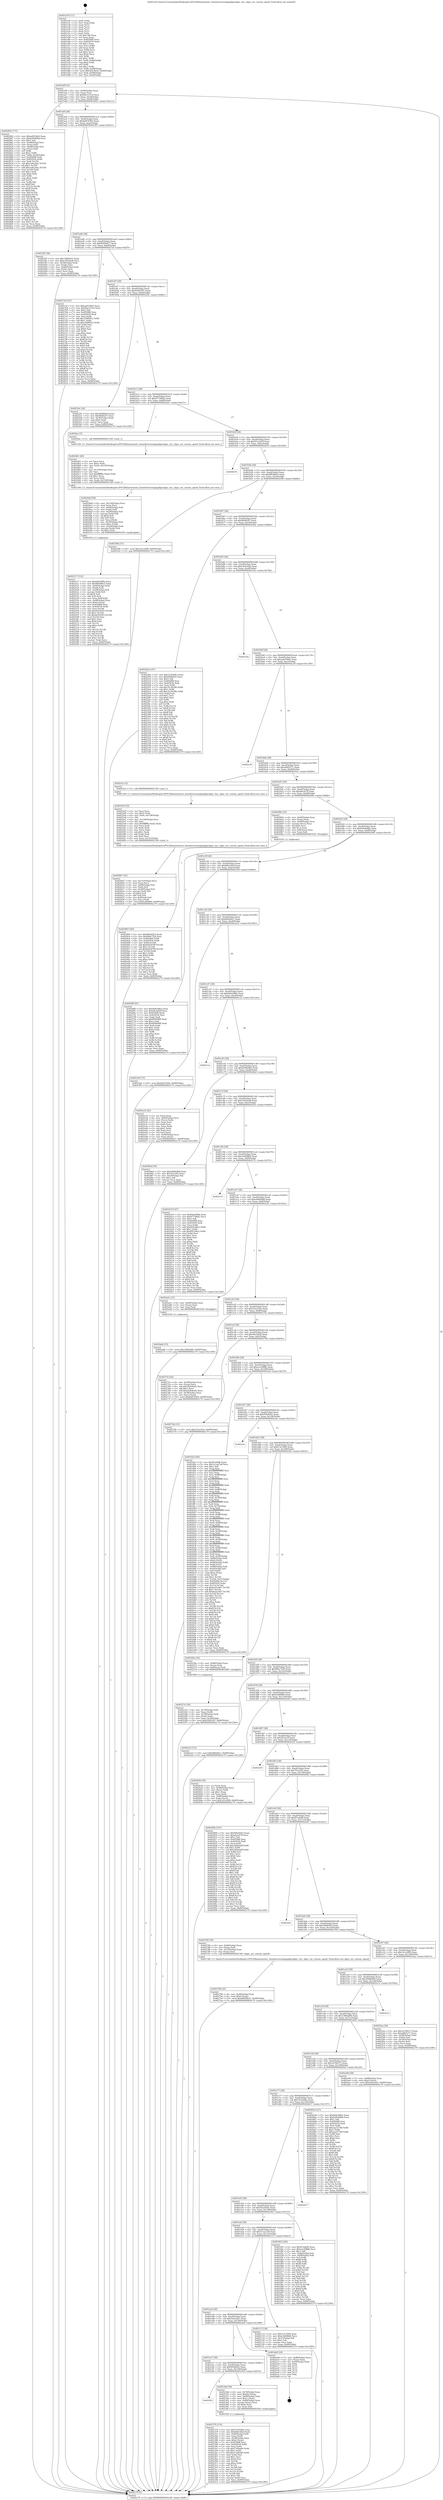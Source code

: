 digraph "0x401a30" {
  label = "0x401a30 (/mnt/c/Users/mathe/Desktop/tcc/POCII/binaries/extr_linuxdriversstagingdgncdgnc_tty.c_dgnc_set_custom_speed_Final-ollvm.out::main(0))"
  labelloc = "t"
  node[shape=record]

  Entry [label="",width=0.3,height=0.3,shape=circle,fillcolor=black,style=filled]
  "0x401a9f" [label="{
     0x401a9f [32]\l
     | [instrs]\l
     &nbsp;&nbsp;0x401a9f \<+6\>: mov -0x90(%rbp),%eax\l
     &nbsp;&nbsp;0x401aa5 \<+2\>: mov %eax,%ecx\l
     &nbsp;&nbsp;0x401aa7 \<+6\>: sub $0x84e1231d,%ecx\l
     &nbsp;&nbsp;0x401aad \<+6\>: mov %eax,-0xa4(%rbp)\l
     &nbsp;&nbsp;0x401ab3 \<+6\>: mov %ecx,-0xa8(%rbp)\l
     &nbsp;&nbsp;0x401ab9 \<+6\>: je 0000000000402842 \<main+0xe12\>\l
  }"]
  "0x402842" [label="{
     0x402842 [171]\l
     | [instrs]\l
     &nbsp;&nbsp;0x402842 \<+5\>: mov $0xaa9556d2,%eax\l
     &nbsp;&nbsp;0x402847 \<+5\>: mov $0xbc00484d,%ecx\l
     &nbsp;&nbsp;0x40284c \<+2\>: mov $0x1,%dl\l
     &nbsp;&nbsp;0x40284e \<+4\>: mov -0x40(%rbp),%rsi\l
     &nbsp;&nbsp;0x402852 \<+2\>: mov (%rsi),%edi\l
     &nbsp;&nbsp;0x402854 \<+4\>: mov -0x68(%rbp),%rsi\l
     &nbsp;&nbsp;0x402858 \<+2\>: cmp (%rsi),%edi\l
     &nbsp;&nbsp;0x40285a \<+4\>: setl %r8b\l
     &nbsp;&nbsp;0x40285e \<+4\>: and $0x1,%r8b\l
     &nbsp;&nbsp;0x402862 \<+4\>: mov %r8b,-0x29(%rbp)\l
     &nbsp;&nbsp;0x402866 \<+7\>: mov 0x405068,%edi\l
     &nbsp;&nbsp;0x40286d \<+8\>: mov 0x405054,%r9d\l
     &nbsp;&nbsp;0x402875 \<+3\>: mov %edi,%r10d\l
     &nbsp;&nbsp;0x402878 \<+7\>: sub $0x1ade2dac,%r10d\l
     &nbsp;&nbsp;0x40287f \<+4\>: sub $0x1,%r10d\l
     &nbsp;&nbsp;0x402883 \<+7\>: add $0x1ade2dac,%r10d\l
     &nbsp;&nbsp;0x40288a \<+4\>: imul %r10d,%edi\l
     &nbsp;&nbsp;0x40288e \<+3\>: and $0x1,%edi\l
     &nbsp;&nbsp;0x402891 \<+3\>: cmp $0x0,%edi\l
     &nbsp;&nbsp;0x402894 \<+4\>: sete %r8b\l
     &nbsp;&nbsp;0x402898 \<+4\>: cmp $0xa,%r9d\l
     &nbsp;&nbsp;0x40289c \<+4\>: setl %r11b\l
     &nbsp;&nbsp;0x4028a0 \<+3\>: mov %r8b,%bl\l
     &nbsp;&nbsp;0x4028a3 \<+3\>: xor $0xff,%bl\l
     &nbsp;&nbsp;0x4028a6 \<+3\>: mov %r11b,%r14b\l
     &nbsp;&nbsp;0x4028a9 \<+4\>: xor $0xff,%r14b\l
     &nbsp;&nbsp;0x4028ad \<+3\>: xor $0x0,%dl\l
     &nbsp;&nbsp;0x4028b0 \<+3\>: mov %bl,%r15b\l
     &nbsp;&nbsp;0x4028b3 \<+4\>: and $0x0,%r15b\l
     &nbsp;&nbsp;0x4028b7 \<+3\>: and %dl,%r8b\l
     &nbsp;&nbsp;0x4028ba \<+3\>: mov %r14b,%r12b\l
     &nbsp;&nbsp;0x4028bd \<+4\>: and $0x0,%r12b\l
     &nbsp;&nbsp;0x4028c1 \<+3\>: and %dl,%r11b\l
     &nbsp;&nbsp;0x4028c4 \<+3\>: or %r8b,%r15b\l
     &nbsp;&nbsp;0x4028c7 \<+3\>: or %r11b,%r12b\l
     &nbsp;&nbsp;0x4028ca \<+3\>: xor %r12b,%r15b\l
     &nbsp;&nbsp;0x4028cd \<+3\>: or %r14b,%bl\l
     &nbsp;&nbsp;0x4028d0 \<+3\>: xor $0xff,%bl\l
     &nbsp;&nbsp;0x4028d3 \<+3\>: or $0x0,%dl\l
     &nbsp;&nbsp;0x4028d6 \<+2\>: and %dl,%bl\l
     &nbsp;&nbsp;0x4028d8 \<+3\>: or %bl,%r15b\l
     &nbsp;&nbsp;0x4028db \<+4\>: test $0x1,%r15b\l
     &nbsp;&nbsp;0x4028df \<+3\>: cmovne %ecx,%eax\l
     &nbsp;&nbsp;0x4028e2 \<+6\>: mov %eax,-0x90(%rbp)\l
     &nbsp;&nbsp;0x4028e8 \<+5\>: jmp 0000000000402c79 \<main+0x1249\>\l
  }"]
  "0x401abf" [label="{
     0x401abf [28]\l
     | [instrs]\l
     &nbsp;&nbsp;0x401abf \<+5\>: jmp 0000000000401ac4 \<main+0x94\>\l
     &nbsp;&nbsp;0x401ac4 \<+6\>: mov -0xa4(%rbp),%eax\l
     &nbsp;&nbsp;0x401aca \<+5\>: sub $0x8a87d362,%eax\l
     &nbsp;&nbsp;0x401acf \<+6\>: mov %eax,-0xac(%rbp)\l
     &nbsp;&nbsp;0x401ad5 \<+6\>: je 00000000004023f5 \<main+0x9c5\>\l
  }"]
  Exit [label="",width=0.3,height=0.3,shape=circle,fillcolor=black,style=filled,peripheries=2]
  "0x4023f5" [label="{
     0x4023f5 [36]\l
     | [instrs]\l
     &nbsp;&nbsp;0x4023f5 \<+5\>: mov $0x1bf69303,%eax\l
     &nbsp;&nbsp;0x4023fa \<+5\>: mov $0xc5d3d2a8,%ecx\l
     &nbsp;&nbsp;0x4023ff \<+4\>: mov -0x58(%rbp),%rdx\l
     &nbsp;&nbsp;0x402403 \<+2\>: mov (%rdx),%esi\l
     &nbsp;&nbsp;0x402405 \<+4\>: mov -0x68(%rbp),%rdx\l
     &nbsp;&nbsp;0x402409 \<+2\>: cmp (%rdx),%esi\l
     &nbsp;&nbsp;0x40240b \<+3\>: cmovl %ecx,%eax\l
     &nbsp;&nbsp;0x40240e \<+6\>: mov %eax,-0x90(%rbp)\l
     &nbsp;&nbsp;0x402414 \<+5\>: jmp 0000000000402c79 \<main+0x1249\>\l
  }"]
  "0x401adb" [label="{
     0x401adb [28]\l
     | [instrs]\l
     &nbsp;&nbsp;0x401adb \<+5\>: jmp 0000000000401ae0 \<main+0xb0\>\l
     &nbsp;&nbsp;0x401ae0 \<+6\>: mov -0xa4(%rbp),%eax\l
     &nbsp;&nbsp;0x401ae6 \<+5\>: sub $0x90d5bb37,%eax\l
     &nbsp;&nbsp;0x401aeb \<+6\>: mov %eax,-0xb0(%rbp)\l
     &nbsp;&nbsp;0x401af1 \<+6\>: je 00000000004027af \<main+0xd7f\>\l
  }"]
  "0x402a6b" [label="{
     0x402a6b [15]\l
     | [instrs]\l
     &nbsp;&nbsp;0x402a6b \<+10\>: movl $0x2380ab84,-0x90(%rbp)\l
     &nbsp;&nbsp;0x402a75 \<+5\>: jmp 0000000000402c79 \<main+0x1249\>\l
  }"]
  "0x4027af" [label="{
     0x4027af [147]\l
     | [instrs]\l
     &nbsp;&nbsp;0x4027af \<+5\>: mov $0xaa9556d2,%eax\l
     &nbsp;&nbsp;0x4027b4 \<+5\>: mov $0x84e1231d,%ecx\l
     &nbsp;&nbsp;0x4027b9 \<+2\>: mov $0x1,%dl\l
     &nbsp;&nbsp;0x4027bb \<+7\>: mov 0x405068,%esi\l
     &nbsp;&nbsp;0x4027c2 \<+7\>: mov 0x405054,%edi\l
     &nbsp;&nbsp;0x4027c9 \<+3\>: mov %esi,%r8d\l
     &nbsp;&nbsp;0x4027cc \<+7\>: add $0x35084f12,%r8d\l
     &nbsp;&nbsp;0x4027d3 \<+4\>: sub $0x1,%r8d\l
     &nbsp;&nbsp;0x4027d7 \<+7\>: sub $0x35084f12,%r8d\l
     &nbsp;&nbsp;0x4027de \<+4\>: imul %r8d,%esi\l
     &nbsp;&nbsp;0x4027e2 \<+3\>: and $0x1,%esi\l
     &nbsp;&nbsp;0x4027e5 \<+3\>: cmp $0x0,%esi\l
     &nbsp;&nbsp;0x4027e8 \<+4\>: sete %r9b\l
     &nbsp;&nbsp;0x4027ec \<+3\>: cmp $0xa,%edi\l
     &nbsp;&nbsp;0x4027ef \<+4\>: setl %r10b\l
     &nbsp;&nbsp;0x4027f3 \<+3\>: mov %r9b,%r11b\l
     &nbsp;&nbsp;0x4027f6 \<+4\>: xor $0xff,%r11b\l
     &nbsp;&nbsp;0x4027fa \<+3\>: mov %r10b,%bl\l
     &nbsp;&nbsp;0x4027fd \<+3\>: xor $0xff,%bl\l
     &nbsp;&nbsp;0x402800 \<+3\>: xor $0x0,%dl\l
     &nbsp;&nbsp;0x402803 \<+3\>: mov %r11b,%r14b\l
     &nbsp;&nbsp;0x402806 \<+4\>: and $0x0,%r14b\l
     &nbsp;&nbsp;0x40280a \<+3\>: and %dl,%r9b\l
     &nbsp;&nbsp;0x40280d \<+3\>: mov %bl,%r15b\l
     &nbsp;&nbsp;0x402810 \<+4\>: and $0x0,%r15b\l
     &nbsp;&nbsp;0x402814 \<+3\>: and %dl,%r10b\l
     &nbsp;&nbsp;0x402817 \<+3\>: or %r9b,%r14b\l
     &nbsp;&nbsp;0x40281a \<+3\>: or %r10b,%r15b\l
     &nbsp;&nbsp;0x40281d \<+3\>: xor %r15b,%r14b\l
     &nbsp;&nbsp;0x402820 \<+3\>: or %bl,%r11b\l
     &nbsp;&nbsp;0x402823 \<+4\>: xor $0xff,%r11b\l
     &nbsp;&nbsp;0x402827 \<+3\>: or $0x0,%dl\l
     &nbsp;&nbsp;0x40282a \<+3\>: and %dl,%r11b\l
     &nbsp;&nbsp;0x40282d \<+3\>: or %r11b,%r14b\l
     &nbsp;&nbsp;0x402830 \<+4\>: test $0x1,%r14b\l
     &nbsp;&nbsp;0x402834 \<+3\>: cmovne %ecx,%eax\l
     &nbsp;&nbsp;0x402837 \<+6\>: mov %eax,-0x90(%rbp)\l
     &nbsp;&nbsp;0x40283d \<+5\>: jmp 0000000000402c79 \<main+0x1249\>\l
  }"]
  "0x401af7" [label="{
     0x401af7 [28]\l
     | [instrs]\l
     &nbsp;&nbsp;0x401af7 \<+5\>: jmp 0000000000401afc \<main+0xcc\>\l
     &nbsp;&nbsp;0x401afc \<+6\>: mov -0xa4(%rbp),%eax\l
     &nbsp;&nbsp;0x401b02 \<+5\>: sub $0x93061f47,%eax\l
     &nbsp;&nbsp;0x401b07 \<+6\>: mov %eax,-0xb4(%rbp)\l
     &nbsp;&nbsp;0x401b0d \<+6\>: je 000000000040229c \<main+0x86c\>\l
  }"]
  "0x4029bf" [label="{
     0x4029bf [100]\l
     | [instrs]\l
     &nbsp;&nbsp;0x4029bf \<+5\>: mov $0xf09a92b5,%edx\l
     &nbsp;&nbsp;0x4029c4 \<+5\>: mov $0xf90e7529,%esi\l
     &nbsp;&nbsp;0x4029c9 \<+8\>: mov 0x405068,%r8d\l
     &nbsp;&nbsp;0x4029d1 \<+8\>: mov 0x405054,%r9d\l
     &nbsp;&nbsp;0x4029d9 \<+3\>: mov %r8d,%r10d\l
     &nbsp;&nbsp;0x4029dc \<+7\>: add $0xbd5e97f0,%r10d\l
     &nbsp;&nbsp;0x4029e3 \<+4\>: sub $0x1,%r10d\l
     &nbsp;&nbsp;0x4029e7 \<+7\>: sub $0xbd5e97f0,%r10d\l
     &nbsp;&nbsp;0x4029ee \<+4\>: imul %r10d,%r8d\l
     &nbsp;&nbsp;0x4029f2 \<+4\>: and $0x1,%r8d\l
     &nbsp;&nbsp;0x4029f6 \<+4\>: cmp $0x0,%r8d\l
     &nbsp;&nbsp;0x4029fa \<+4\>: sete %r11b\l
     &nbsp;&nbsp;0x4029fe \<+4\>: cmp $0xa,%r9d\l
     &nbsp;&nbsp;0x402a02 \<+3\>: setl %bl\l
     &nbsp;&nbsp;0x402a05 \<+3\>: mov %r11b,%r14b\l
     &nbsp;&nbsp;0x402a08 \<+3\>: and %bl,%r14b\l
     &nbsp;&nbsp;0x402a0b \<+3\>: xor %bl,%r11b\l
     &nbsp;&nbsp;0x402a0e \<+3\>: or %r11b,%r14b\l
     &nbsp;&nbsp;0x402a11 \<+4\>: test $0x1,%r14b\l
     &nbsp;&nbsp;0x402a15 \<+3\>: cmovne %esi,%edx\l
     &nbsp;&nbsp;0x402a18 \<+6\>: mov %edx,-0x90(%rbp)\l
     &nbsp;&nbsp;0x402a1e \<+5\>: jmp 0000000000402c79 \<main+0x1249\>\l
  }"]
  "0x40229c" [label="{
     0x40229c [30]\l
     | [instrs]\l
     &nbsp;&nbsp;0x40229c \<+5\>: mov $0x200668c8,%eax\l
     &nbsp;&nbsp;0x4022a1 \<+5\>: mov $0x9fef6247,%ecx\l
     &nbsp;&nbsp;0x4022a6 \<+3\>: mov -0x30(%rbp),%edx\l
     &nbsp;&nbsp;0x4022a9 \<+3\>: cmp $0x0,%edx\l
     &nbsp;&nbsp;0x4022ac \<+3\>: cmove %ecx,%eax\l
     &nbsp;&nbsp;0x4022af \<+6\>: mov %eax,-0x90(%rbp)\l
     &nbsp;&nbsp;0x4022b5 \<+5\>: jmp 0000000000402c79 \<main+0x1249\>\l
  }"]
  "0x401b13" [label="{
     0x401b13 [28]\l
     | [instrs]\l
     &nbsp;&nbsp;0x401b13 \<+5\>: jmp 0000000000401b18 \<main+0xe8\>\l
     &nbsp;&nbsp;0x401b18 \<+6\>: mov -0xa4(%rbp),%eax\l
     &nbsp;&nbsp;0x401b1e \<+5\>: sub $0x9775f6d2,%eax\l
     &nbsp;&nbsp;0x401b23 \<+6\>: mov %eax,-0xb8(%rbp)\l
     &nbsp;&nbsp;0x401b29 \<+6\>: je 00000000004024ac \<main+0xa7c\>\l
  }"]
  "0x402796" [label="{
     0x402796 [25]\l
     | [instrs]\l
     &nbsp;&nbsp;0x402796 \<+4\>: mov -0x40(%rbp),%rax\l
     &nbsp;&nbsp;0x40279a \<+6\>: movl $0x0,(%rax)\l
     &nbsp;&nbsp;0x4027a0 \<+10\>: movl $0x90d5bb37,-0x90(%rbp)\l
     &nbsp;&nbsp;0x4027aa \<+5\>: jmp 0000000000402c79 \<main+0x1249\>\l
  }"]
  "0x4024ac" [label="{
     0x4024ac [5]\l
     | [instrs]\l
     &nbsp;&nbsp;0x4024ac \<+5\>: call 0000000000401160 \<next_i\>\l
     | [calls]\l
     &nbsp;&nbsp;0x401160 \{1\} (/mnt/c/Users/mathe/Desktop/tcc/POCII/binaries/extr_linuxdriversstagingdgncdgnc_tty.c_dgnc_set_custom_speed_Final-ollvm.out::next_i)\l
  }"]
  "0x401b2f" [label="{
     0x401b2f [28]\l
     | [instrs]\l
     &nbsp;&nbsp;0x401b2f \<+5\>: jmp 0000000000401b34 \<main+0x104\>\l
     &nbsp;&nbsp;0x401b34 \<+6\>: mov -0xa4(%rbp),%eax\l
     &nbsp;&nbsp;0x401b3a \<+5\>: sub $0x97e3a07f,%eax\l
     &nbsp;&nbsp;0x401b3f \<+6\>: mov %eax,-0xbc(%rbp)\l
     &nbsp;&nbsp;0x401b45 \<+6\>: je 0000000000402b16 \<main+0x10e6\>\l
  }"]
  "0x402607" [label="{
     0x402607 [52]\l
     | [instrs]\l
     &nbsp;&nbsp;0x402607 \<+6\>: mov -0x15c(%rbp),%ecx\l
     &nbsp;&nbsp;0x40260d \<+3\>: imul %eax,%ecx\l
     &nbsp;&nbsp;0x402610 \<+4\>: mov -0x60(%rbp),%r8\l
     &nbsp;&nbsp;0x402614 \<+3\>: mov (%r8),%r8\l
     &nbsp;&nbsp;0x402617 \<+4\>: mov -0x58(%rbp),%r9\l
     &nbsp;&nbsp;0x40261b \<+3\>: movslq (%r9),%r9\l
     &nbsp;&nbsp;0x40261e \<+4\>: shl $0x4,%r9\l
     &nbsp;&nbsp;0x402622 \<+3\>: add %r9,%r8\l
     &nbsp;&nbsp;0x402625 \<+4\>: mov 0x8(%r8),%r8\l
     &nbsp;&nbsp;0x402629 \<+3\>: mov %ecx,(%r8)\l
     &nbsp;&nbsp;0x40262c \<+10\>: movl $0xfca608b9,-0x90(%rbp)\l
     &nbsp;&nbsp;0x402636 \<+5\>: jmp 0000000000402c79 \<main+0x1249\>\l
  }"]
  "0x402b16" [label="{
     0x402b16\l
  }", style=dashed]
  "0x401b4b" [label="{
     0x401b4b [28]\l
     | [instrs]\l
     &nbsp;&nbsp;0x401b4b \<+5\>: jmp 0000000000401b50 \<main+0x120\>\l
     &nbsp;&nbsp;0x401b50 \<+6\>: mov -0xa4(%rbp),%eax\l
     &nbsp;&nbsp;0x401b56 \<+5\>: sub $0x9f0388e5,%eax\l
     &nbsp;&nbsp;0x401b5b \<+6\>: mov %eax,-0xc0(%rbp)\l
     &nbsp;&nbsp;0x401b61 \<+6\>: je 000000000040259b \<main+0xb6b\>\l
  }"]
  "0x4025d3" [label="{
     0x4025d3 [52]\l
     | [instrs]\l
     &nbsp;&nbsp;0x4025d3 \<+2\>: xor %ecx,%ecx\l
     &nbsp;&nbsp;0x4025d5 \<+5\>: mov $0x2,%edx\l
     &nbsp;&nbsp;0x4025da \<+6\>: mov %edx,-0x158(%rbp)\l
     &nbsp;&nbsp;0x4025e0 \<+1\>: cltd\l
     &nbsp;&nbsp;0x4025e1 \<+6\>: mov -0x158(%rbp),%esi\l
     &nbsp;&nbsp;0x4025e7 \<+2\>: idiv %esi\l
     &nbsp;&nbsp;0x4025e9 \<+6\>: imul $0xfffffffe,%edx,%edx\l
     &nbsp;&nbsp;0x4025ef \<+2\>: mov %ecx,%edi\l
     &nbsp;&nbsp;0x4025f1 \<+2\>: sub %edx,%edi\l
     &nbsp;&nbsp;0x4025f3 \<+2\>: mov %ecx,%edx\l
     &nbsp;&nbsp;0x4025f5 \<+3\>: sub $0x1,%edx\l
     &nbsp;&nbsp;0x4025f8 \<+2\>: add %edx,%edi\l
     &nbsp;&nbsp;0x4025fa \<+2\>: sub %edi,%ecx\l
     &nbsp;&nbsp;0x4025fc \<+6\>: mov %ecx,-0x15c(%rbp)\l
     &nbsp;&nbsp;0x402602 \<+5\>: call 0000000000401160 \<next_i\>\l
     | [calls]\l
     &nbsp;&nbsp;0x401160 \{1\} (/mnt/c/Users/mathe/Desktop/tcc/POCII/binaries/extr_linuxdriversstagingdgncdgnc_tty.c_dgnc_set_custom_speed_Final-ollvm.out::next_i)\l
  }"]
  "0x40259b" [label="{
     0x40259b [15]\l
     | [instrs]\l
     &nbsp;&nbsp;0x40259b \<+10\>: movl $0x1d1e20f9,-0x90(%rbp)\l
     &nbsp;&nbsp;0x4025a5 \<+5\>: jmp 0000000000402c79 \<main+0x1249\>\l
  }"]
  "0x401b67" [label="{
     0x401b67 [28]\l
     | [instrs]\l
     &nbsp;&nbsp;0x401b67 \<+5\>: jmp 0000000000401b6c \<main+0x13c\>\l
     &nbsp;&nbsp;0x401b6c \<+6\>: mov -0xa4(%rbp),%eax\l
     &nbsp;&nbsp;0x401b72 \<+5\>: sub $0x9fef6247,%eax\l
     &nbsp;&nbsp;0x401b77 \<+6\>: mov %eax,-0xc4(%rbp)\l
     &nbsp;&nbsp;0x401b7d \<+6\>: je 00000000004022ba \<main+0x88a\>\l
  }"]
  "0x402517" [label="{
     0x402517 [132]\l
     | [instrs]\l
     &nbsp;&nbsp;0x402517 \<+5\>: mov $0x6d4309fa,%ecx\l
     &nbsp;&nbsp;0x40251c \<+5\>: mov $0x9f0388e5,%edx\l
     &nbsp;&nbsp;0x402521 \<+4\>: mov -0x60(%rbp),%rdi\l
     &nbsp;&nbsp;0x402525 \<+3\>: mov (%rdi),%rdi\l
     &nbsp;&nbsp;0x402528 \<+4\>: mov -0x58(%rbp),%r8\l
     &nbsp;&nbsp;0x40252c \<+3\>: movslq (%r8),%r8\l
     &nbsp;&nbsp;0x40252f \<+4\>: shl $0x4,%r8\l
     &nbsp;&nbsp;0x402533 \<+3\>: add %r8,%rdi\l
     &nbsp;&nbsp;0x402536 \<+4\>: mov %rax,0x8(%rdi)\l
     &nbsp;&nbsp;0x40253a \<+4\>: mov -0x48(%rbp),%rax\l
     &nbsp;&nbsp;0x40253e \<+6\>: movl $0x0,(%rax)\l
     &nbsp;&nbsp;0x402544 \<+7\>: mov 0x405068,%esi\l
     &nbsp;&nbsp;0x40254b \<+8\>: mov 0x405054,%r9d\l
     &nbsp;&nbsp;0x402553 \<+3\>: mov %esi,%r10d\l
     &nbsp;&nbsp;0x402556 \<+7\>: add $0x4ef16263,%r10d\l
     &nbsp;&nbsp;0x40255d \<+4\>: sub $0x1,%r10d\l
     &nbsp;&nbsp;0x402561 \<+7\>: sub $0x4ef16263,%r10d\l
     &nbsp;&nbsp;0x402568 \<+4\>: imul %r10d,%esi\l
     &nbsp;&nbsp;0x40256c \<+3\>: and $0x1,%esi\l
     &nbsp;&nbsp;0x40256f \<+3\>: cmp $0x0,%esi\l
     &nbsp;&nbsp;0x402572 \<+4\>: sete %r11b\l
     &nbsp;&nbsp;0x402576 \<+4\>: cmp $0xa,%r9d\l
     &nbsp;&nbsp;0x40257a \<+3\>: setl %bl\l
     &nbsp;&nbsp;0x40257d \<+3\>: mov %r11b,%r14b\l
     &nbsp;&nbsp;0x402580 \<+3\>: and %bl,%r14b\l
     &nbsp;&nbsp;0x402583 \<+3\>: xor %bl,%r11b\l
     &nbsp;&nbsp;0x402586 \<+3\>: or %r11b,%r14b\l
     &nbsp;&nbsp;0x402589 \<+4\>: test $0x1,%r14b\l
     &nbsp;&nbsp;0x40258d \<+3\>: cmovne %edx,%ecx\l
     &nbsp;&nbsp;0x402590 \<+6\>: mov %ecx,-0x90(%rbp)\l
     &nbsp;&nbsp;0x402596 \<+5\>: jmp 0000000000402c79 \<main+0x1249\>\l
  }"]
  "0x4022ba" [label="{
     0x4022ba [147]\l
     | [instrs]\l
     &nbsp;&nbsp;0x4022ba \<+5\>: mov $0x51d16dbc,%eax\l
     &nbsp;&nbsp;0x4022bf \<+5\>: mov $0x692fb02e,%ecx\l
     &nbsp;&nbsp;0x4022c4 \<+2\>: mov $0x1,%dl\l
     &nbsp;&nbsp;0x4022c6 \<+7\>: mov 0x405068,%esi\l
     &nbsp;&nbsp;0x4022cd \<+7\>: mov 0x405054,%edi\l
     &nbsp;&nbsp;0x4022d4 \<+3\>: mov %esi,%r8d\l
     &nbsp;&nbsp;0x4022d7 \<+7\>: sub $0x35c3b29b,%r8d\l
     &nbsp;&nbsp;0x4022de \<+4\>: sub $0x1,%r8d\l
     &nbsp;&nbsp;0x4022e2 \<+7\>: add $0x35c3b29b,%r8d\l
     &nbsp;&nbsp;0x4022e9 \<+4\>: imul %r8d,%esi\l
     &nbsp;&nbsp;0x4022ed \<+3\>: and $0x1,%esi\l
     &nbsp;&nbsp;0x4022f0 \<+3\>: cmp $0x0,%esi\l
     &nbsp;&nbsp;0x4022f3 \<+4\>: sete %r9b\l
     &nbsp;&nbsp;0x4022f7 \<+3\>: cmp $0xa,%edi\l
     &nbsp;&nbsp;0x4022fa \<+4\>: setl %r10b\l
     &nbsp;&nbsp;0x4022fe \<+3\>: mov %r9b,%r11b\l
     &nbsp;&nbsp;0x402301 \<+4\>: xor $0xff,%r11b\l
     &nbsp;&nbsp;0x402305 \<+3\>: mov %r10b,%bl\l
     &nbsp;&nbsp;0x402308 \<+3\>: xor $0xff,%bl\l
     &nbsp;&nbsp;0x40230b \<+3\>: xor $0x0,%dl\l
     &nbsp;&nbsp;0x40230e \<+3\>: mov %r11b,%r14b\l
     &nbsp;&nbsp;0x402311 \<+4\>: and $0x0,%r14b\l
     &nbsp;&nbsp;0x402315 \<+3\>: and %dl,%r9b\l
     &nbsp;&nbsp;0x402318 \<+3\>: mov %bl,%r15b\l
     &nbsp;&nbsp;0x40231b \<+4\>: and $0x0,%r15b\l
     &nbsp;&nbsp;0x40231f \<+3\>: and %dl,%r10b\l
     &nbsp;&nbsp;0x402322 \<+3\>: or %r9b,%r14b\l
     &nbsp;&nbsp;0x402325 \<+3\>: or %r10b,%r15b\l
     &nbsp;&nbsp;0x402328 \<+3\>: xor %r15b,%r14b\l
     &nbsp;&nbsp;0x40232b \<+3\>: or %bl,%r11b\l
     &nbsp;&nbsp;0x40232e \<+4\>: xor $0xff,%r11b\l
     &nbsp;&nbsp;0x402332 \<+3\>: or $0x0,%dl\l
     &nbsp;&nbsp;0x402335 \<+3\>: and %dl,%r11b\l
     &nbsp;&nbsp;0x402338 \<+3\>: or %r11b,%r14b\l
     &nbsp;&nbsp;0x40233b \<+4\>: test $0x1,%r14b\l
     &nbsp;&nbsp;0x40233f \<+3\>: cmovne %ecx,%eax\l
     &nbsp;&nbsp;0x402342 \<+6\>: mov %eax,-0x90(%rbp)\l
     &nbsp;&nbsp;0x402348 \<+5\>: jmp 0000000000402c79 \<main+0x1249\>\l
  }"]
  "0x401b83" [label="{
     0x401b83 [28]\l
     | [instrs]\l
     &nbsp;&nbsp;0x401b83 \<+5\>: jmp 0000000000401b88 \<main+0x158\>\l
     &nbsp;&nbsp;0x401b88 \<+6\>: mov -0xa4(%rbp),%eax\l
     &nbsp;&nbsp;0x401b8e \<+5\>: sub $0xa3b43e6d,%eax\l
     &nbsp;&nbsp;0x401b93 \<+6\>: mov %eax,-0xc8(%rbp)\l
     &nbsp;&nbsp;0x401b99 \<+6\>: je 00000000004021ba \<main+0x78a\>\l
  }"]
  "0x4024dd" [label="{
     0x4024dd [58]\l
     | [instrs]\l
     &nbsp;&nbsp;0x4024dd \<+6\>: mov -0x154(%rbp),%ecx\l
     &nbsp;&nbsp;0x4024e3 \<+3\>: imul %eax,%ecx\l
     &nbsp;&nbsp;0x4024e6 \<+4\>: mov -0x60(%rbp),%rdi\l
     &nbsp;&nbsp;0x4024ea \<+3\>: mov (%rdi),%rdi\l
     &nbsp;&nbsp;0x4024ed \<+4\>: mov -0x58(%rbp),%r8\l
     &nbsp;&nbsp;0x4024f1 \<+3\>: movslq (%r8),%r8\l
     &nbsp;&nbsp;0x4024f4 \<+4\>: shl $0x4,%r8\l
     &nbsp;&nbsp;0x4024f8 \<+3\>: add %r8,%rdi\l
     &nbsp;&nbsp;0x4024fb \<+2\>: mov %ecx,(%rdi)\l
     &nbsp;&nbsp;0x4024fd \<+4\>: mov -0x50(%rbp),%rdi\l
     &nbsp;&nbsp;0x402501 \<+6\>: movl $0x1,(%rdi)\l
     &nbsp;&nbsp;0x402507 \<+4\>: mov -0x50(%rbp),%rdi\l
     &nbsp;&nbsp;0x40250b \<+3\>: movslq (%rdi),%rdi\l
     &nbsp;&nbsp;0x40250e \<+4\>: shl $0x2,%rdi\l
     &nbsp;&nbsp;0x402512 \<+5\>: call 0000000000401050 \<malloc@plt\>\l
     | [calls]\l
     &nbsp;&nbsp;0x401050 \{1\} (unknown)\l
  }"]
  "0x4021ba" [label="{
     0x4021ba\l
  }", style=dashed]
  "0x401b9f" [label="{
     0x401b9f [28]\l
     | [instrs]\l
     &nbsp;&nbsp;0x401b9f \<+5\>: jmp 0000000000401ba4 \<main+0x174\>\l
     &nbsp;&nbsp;0x401ba4 \<+6\>: mov -0xa4(%rbp),%eax\l
     &nbsp;&nbsp;0x401baa \<+5\>: sub $0xaa9556d2,%eax\l
     &nbsp;&nbsp;0x401baf \<+6\>: mov %eax,-0xcc(%rbp)\l
     &nbsp;&nbsp;0x401bb5 \<+6\>: je 0000000000402c29 \<main+0x11f9\>\l
  }"]
  "0x4024b1" [label="{
     0x4024b1 [44]\l
     | [instrs]\l
     &nbsp;&nbsp;0x4024b1 \<+2\>: xor %ecx,%ecx\l
     &nbsp;&nbsp;0x4024b3 \<+5\>: mov $0x2,%edx\l
     &nbsp;&nbsp;0x4024b8 \<+6\>: mov %edx,-0x150(%rbp)\l
     &nbsp;&nbsp;0x4024be \<+1\>: cltd\l
     &nbsp;&nbsp;0x4024bf \<+6\>: mov -0x150(%rbp),%esi\l
     &nbsp;&nbsp;0x4024c5 \<+2\>: idiv %esi\l
     &nbsp;&nbsp;0x4024c7 \<+6\>: imul $0xfffffffe,%edx,%edx\l
     &nbsp;&nbsp;0x4024cd \<+3\>: sub $0x1,%ecx\l
     &nbsp;&nbsp;0x4024d0 \<+2\>: sub %ecx,%edx\l
     &nbsp;&nbsp;0x4024d2 \<+6\>: mov %edx,-0x154(%rbp)\l
     &nbsp;&nbsp;0x4024d8 \<+5\>: call 0000000000401160 \<next_i\>\l
     | [calls]\l
     &nbsp;&nbsp;0x401160 \{1\} (/mnt/c/Users/mathe/Desktop/tcc/POCII/binaries/extr_linuxdriversstagingdgncdgnc_tty.c_dgnc_set_custom_speed_Final-ollvm.out::next_i)\l
  }"]
  "0x402c29" [label="{
     0x402c29\l
  }", style=dashed]
  "0x401bbb" [label="{
     0x401bbb [28]\l
     | [instrs]\l
     &nbsp;&nbsp;0x401bbb \<+5\>: jmp 0000000000401bc0 \<main+0x190\>\l
     &nbsp;&nbsp;0x401bc0 \<+6\>: mov -0xa4(%rbp),%eax\l
     &nbsp;&nbsp;0x401bc6 \<+5\>: sub $0xadfd5271,%eax\l
     &nbsp;&nbsp;0x401bcb \<+6\>: mov %eax,-0xd0(%rbp)\l
     &nbsp;&nbsp;0x401bd1 \<+6\>: je 00000000004025ce \<main+0xb9e\>\l
  }"]
  "0x402374" [label="{
     0x402374 [114]\l
     | [instrs]\l
     &nbsp;&nbsp;0x402374 \<+5\>: mov $0x51d16dbc,%ecx\l
     &nbsp;&nbsp;0x402379 \<+5\>: mov $0xb6b144ef,%edx\l
     &nbsp;&nbsp;0x40237e \<+4\>: mov -0x60(%rbp),%rdi\l
     &nbsp;&nbsp;0x402382 \<+3\>: mov %rax,(%rdi)\l
     &nbsp;&nbsp;0x402385 \<+4\>: mov -0x58(%rbp),%rax\l
     &nbsp;&nbsp;0x402389 \<+6\>: movl $0x0,(%rax)\l
     &nbsp;&nbsp;0x40238f \<+7\>: mov 0x405068,%esi\l
     &nbsp;&nbsp;0x402396 \<+8\>: mov 0x405054,%r8d\l
     &nbsp;&nbsp;0x40239e \<+3\>: mov %esi,%r9d\l
     &nbsp;&nbsp;0x4023a1 \<+7\>: sub $0x57af4a69,%r9d\l
     &nbsp;&nbsp;0x4023a8 \<+4\>: sub $0x1,%r9d\l
     &nbsp;&nbsp;0x4023ac \<+7\>: add $0x57af4a69,%r9d\l
     &nbsp;&nbsp;0x4023b3 \<+4\>: imul %r9d,%esi\l
     &nbsp;&nbsp;0x4023b7 \<+3\>: and $0x1,%esi\l
     &nbsp;&nbsp;0x4023ba \<+3\>: cmp $0x0,%esi\l
     &nbsp;&nbsp;0x4023bd \<+4\>: sete %r10b\l
     &nbsp;&nbsp;0x4023c1 \<+4\>: cmp $0xa,%r8d\l
     &nbsp;&nbsp;0x4023c5 \<+4\>: setl %r11b\l
     &nbsp;&nbsp;0x4023c9 \<+3\>: mov %r10b,%bl\l
     &nbsp;&nbsp;0x4023cc \<+3\>: and %r11b,%bl\l
     &nbsp;&nbsp;0x4023cf \<+3\>: xor %r11b,%r10b\l
     &nbsp;&nbsp;0x4023d2 \<+3\>: or %r10b,%bl\l
     &nbsp;&nbsp;0x4023d5 \<+3\>: test $0x1,%bl\l
     &nbsp;&nbsp;0x4023d8 \<+3\>: cmovne %edx,%ecx\l
     &nbsp;&nbsp;0x4023db \<+6\>: mov %ecx,-0x90(%rbp)\l
     &nbsp;&nbsp;0x4023e1 \<+5\>: jmp 0000000000402c79 \<main+0x1249\>\l
  }"]
  "0x4025ce" [label="{
     0x4025ce [5]\l
     | [instrs]\l
     &nbsp;&nbsp;0x4025ce \<+5\>: call 0000000000401160 \<next_i\>\l
     | [calls]\l
     &nbsp;&nbsp;0x401160 \{1\} (/mnt/c/Users/mathe/Desktop/tcc/POCII/binaries/extr_linuxdriversstagingdgncdgnc_tty.c_dgnc_set_custom_speed_Final-ollvm.out::next_i)\l
  }"]
  "0x401bd7" [label="{
     0x401bd7 [28]\l
     | [instrs]\l
     &nbsp;&nbsp;0x401bd7 \<+5\>: jmp 0000000000401bdc \<main+0x1ac\>\l
     &nbsp;&nbsp;0x401bdc \<+6\>: mov -0xa4(%rbp),%eax\l
     &nbsp;&nbsp;0x401be2 \<+5\>: sub $0xafecd15f,%eax\l
     &nbsp;&nbsp;0x401be7 \<+6\>: mov %eax,-0xd4(%rbp)\l
     &nbsp;&nbsp;0x401bed \<+6\>: je 000000000040299e \<main+0xf6e\>\l
  }"]
  "0x401f03" [label="{
     0x401f03\l
  }", style=dashed]
  "0x40299e" [label="{
     0x40299e [33]\l
     | [instrs]\l
     &nbsp;&nbsp;0x40299e \<+4\>: mov -0x60(%rbp),%rax\l
     &nbsp;&nbsp;0x4029a2 \<+3\>: mov (%rax),%rax\l
     &nbsp;&nbsp;0x4029a5 \<+4\>: mov -0x40(%rbp),%rcx\l
     &nbsp;&nbsp;0x4029a9 \<+3\>: movslq (%rcx),%rcx\l
     &nbsp;&nbsp;0x4029ac \<+4\>: shl $0x4,%rcx\l
     &nbsp;&nbsp;0x4029b0 \<+3\>: add %rcx,%rax\l
     &nbsp;&nbsp;0x4029b3 \<+4\>: mov 0x8(%rax),%rax\l
     &nbsp;&nbsp;0x4029b7 \<+3\>: mov %rax,%rdi\l
     &nbsp;&nbsp;0x4029ba \<+5\>: call 0000000000401030 \<free@plt\>\l
     | [calls]\l
     &nbsp;&nbsp;0x401030 \{1\} (unknown)\l
  }"]
  "0x401bf3" [label="{
     0x401bf3 [28]\l
     | [instrs]\l
     &nbsp;&nbsp;0x401bf3 \<+5\>: jmp 0000000000401bf8 \<main+0x1c8\>\l
     &nbsp;&nbsp;0x401bf8 \<+6\>: mov -0xa4(%rbp),%eax\l
     &nbsp;&nbsp;0x401bfe \<+5\>: sub $0xb29eb66b,%eax\l
     &nbsp;&nbsp;0x401c03 \<+6\>: mov %eax,-0xd8(%rbp)\l
     &nbsp;&nbsp;0x401c09 \<+6\>: je 00000000004026f0 \<main+0xcc0\>\l
  }"]
  "0x40234d" [label="{
     0x40234d [39]\l
     | [instrs]\l
     &nbsp;&nbsp;0x40234d \<+4\>: mov -0x70(%rbp),%rax\l
     &nbsp;&nbsp;0x402351 \<+6\>: movl $0x64,(%rax)\l
     &nbsp;&nbsp;0x402357 \<+4\>: mov -0x68(%rbp),%rax\l
     &nbsp;&nbsp;0x40235b \<+6\>: movl $0x1,(%rax)\l
     &nbsp;&nbsp;0x402361 \<+4\>: mov -0x68(%rbp),%rax\l
     &nbsp;&nbsp;0x402365 \<+3\>: movslq (%rax),%rax\l
     &nbsp;&nbsp;0x402368 \<+4\>: shl $0x4,%rax\l
     &nbsp;&nbsp;0x40236c \<+3\>: mov %rax,%rdi\l
     &nbsp;&nbsp;0x40236f \<+5\>: call 0000000000401050 \<malloc@plt\>\l
     | [calls]\l
     &nbsp;&nbsp;0x401050 \{1\} (unknown)\l
  }"]
  "0x4026f0" [label="{
     0x4026f0 [91]\l
     | [instrs]\l
     &nbsp;&nbsp;0x4026f0 \<+5\>: mov $0xbb0cb8b2,%eax\l
     &nbsp;&nbsp;0x4026f5 \<+5\>: mov $0xe8e5a82f,%ecx\l
     &nbsp;&nbsp;0x4026fa \<+7\>: mov 0x405068,%edx\l
     &nbsp;&nbsp;0x402701 \<+7\>: mov 0x405054,%esi\l
     &nbsp;&nbsp;0x402708 \<+2\>: mov %edx,%edi\l
     &nbsp;&nbsp;0x40270a \<+6\>: sub $0xff366089,%edi\l
     &nbsp;&nbsp;0x402710 \<+3\>: sub $0x1,%edi\l
     &nbsp;&nbsp;0x402713 \<+6\>: add $0xff366089,%edi\l
     &nbsp;&nbsp;0x402719 \<+3\>: imul %edi,%edx\l
     &nbsp;&nbsp;0x40271c \<+3\>: and $0x1,%edx\l
     &nbsp;&nbsp;0x40271f \<+3\>: cmp $0x0,%edx\l
     &nbsp;&nbsp;0x402722 \<+4\>: sete %r8b\l
     &nbsp;&nbsp;0x402726 \<+3\>: cmp $0xa,%esi\l
     &nbsp;&nbsp;0x402729 \<+4\>: setl %r9b\l
     &nbsp;&nbsp;0x40272d \<+3\>: mov %r8b,%r10b\l
     &nbsp;&nbsp;0x402730 \<+3\>: and %r9b,%r10b\l
     &nbsp;&nbsp;0x402733 \<+3\>: xor %r9b,%r8b\l
     &nbsp;&nbsp;0x402736 \<+3\>: or %r8b,%r10b\l
     &nbsp;&nbsp;0x402739 \<+4\>: test $0x1,%r10b\l
     &nbsp;&nbsp;0x40273d \<+3\>: cmovne %ecx,%eax\l
     &nbsp;&nbsp;0x402740 \<+6\>: mov %eax,-0x90(%rbp)\l
     &nbsp;&nbsp;0x402746 \<+5\>: jmp 0000000000402c79 \<main+0x1249\>\l
  }"]
  "0x401c0f" [label="{
     0x401c0f [28]\l
     | [instrs]\l
     &nbsp;&nbsp;0x401c0f \<+5\>: jmp 0000000000401c14 \<main+0x1e4\>\l
     &nbsp;&nbsp;0x401c14 \<+6\>: mov -0xa4(%rbp),%eax\l
     &nbsp;&nbsp;0x401c1a \<+5\>: sub $0xb6b144ef,%eax\l
     &nbsp;&nbsp;0x401c1f \<+6\>: mov %eax,-0xdc(%rbp)\l
     &nbsp;&nbsp;0x401c25 \<+6\>: je 00000000004023e6 \<main+0x9b6\>\l
  }"]
  "0x401ee7" [label="{
     0x401ee7 [28]\l
     | [instrs]\l
     &nbsp;&nbsp;0x401ee7 \<+5\>: jmp 0000000000401eec \<main+0x4bc\>\l
     &nbsp;&nbsp;0x401eec \<+6\>: mov -0xa4(%rbp),%eax\l
     &nbsp;&nbsp;0x401ef2 \<+5\>: sub $0x692fb02e,%eax\l
     &nbsp;&nbsp;0x401ef7 \<+6\>: mov %eax,-0x144(%rbp)\l
     &nbsp;&nbsp;0x401efd \<+6\>: je 000000000040234d \<main+0x91d\>\l
  }"]
  "0x4023e6" [label="{
     0x4023e6 [15]\l
     | [instrs]\l
     &nbsp;&nbsp;0x4023e6 \<+10\>: movl $0x8a87d362,-0x90(%rbp)\l
     &nbsp;&nbsp;0x4023f0 \<+5\>: jmp 0000000000402c79 \<main+0x1249\>\l
  }"]
  "0x401c2b" [label="{
     0x401c2b [28]\l
     | [instrs]\l
     &nbsp;&nbsp;0x401c2b \<+5\>: jmp 0000000000401c30 \<main+0x200\>\l
     &nbsp;&nbsp;0x401c30 \<+6\>: mov -0xa4(%rbp),%eax\l
     &nbsp;&nbsp;0x401c36 \<+5\>: sub $0xb90efba7,%eax\l
     &nbsp;&nbsp;0x401c3b \<+6\>: mov %eax,-0xe0(%rbp)\l
     &nbsp;&nbsp;0x401c41 \<+6\>: je 0000000000402a32 \<main+0x1002\>\l
  }"]
  "0x402ab9" [label="{
     0x402ab9 [24]\l
     | [instrs]\l
     &nbsp;&nbsp;0x402ab9 \<+7\>: mov -0x88(%rbp),%rax\l
     &nbsp;&nbsp;0x402ac0 \<+2\>: mov (%rax),%eax\l
     &nbsp;&nbsp;0x402ac2 \<+4\>: lea -0x28(%rbp),%rsp\l
     &nbsp;&nbsp;0x402ac6 \<+1\>: pop %rbx\l
     &nbsp;&nbsp;0x402ac7 \<+2\>: pop %r12\l
     &nbsp;&nbsp;0x402ac9 \<+2\>: pop %r13\l
     &nbsp;&nbsp;0x402acb \<+2\>: pop %r14\l
     &nbsp;&nbsp;0x402acd \<+2\>: pop %r15\l
     &nbsp;&nbsp;0x402acf \<+1\>: pop %rbp\l
     &nbsp;&nbsp;0x402ad0 \<+1\>: ret\l
  }"]
  "0x402a32" [label="{
     0x402a32 [42]\l
     | [instrs]\l
     &nbsp;&nbsp;0x402a32 \<+2\>: xor %eax,%eax\l
     &nbsp;&nbsp;0x402a34 \<+4\>: mov -0x40(%rbp),%rcx\l
     &nbsp;&nbsp;0x402a38 \<+2\>: mov (%rcx),%edx\l
     &nbsp;&nbsp;0x402a3a \<+2\>: mov %eax,%esi\l
     &nbsp;&nbsp;0x402a3c \<+2\>: sub %edx,%esi\l
     &nbsp;&nbsp;0x402a3e \<+2\>: mov %eax,%edx\l
     &nbsp;&nbsp;0x402a40 \<+3\>: sub $0x1,%edx\l
     &nbsp;&nbsp;0x402a43 \<+2\>: add %edx,%esi\l
     &nbsp;&nbsp;0x402a45 \<+2\>: sub %esi,%eax\l
     &nbsp;&nbsp;0x402a47 \<+4\>: mov -0x40(%rbp),%rcx\l
     &nbsp;&nbsp;0x402a4b \<+2\>: mov %eax,(%rcx)\l
     &nbsp;&nbsp;0x402a4d \<+10\>: movl $0x90d5bb37,-0x90(%rbp)\l
     &nbsp;&nbsp;0x402a57 \<+5\>: jmp 0000000000402c79 \<main+0x1249\>\l
  }"]
  "0x401c47" [label="{
     0x401c47 [28]\l
     | [instrs]\l
     &nbsp;&nbsp;0x401c47 \<+5\>: jmp 0000000000401c4c \<main+0x21c\>\l
     &nbsp;&nbsp;0x401c4c \<+6\>: mov -0xa4(%rbp),%eax\l
     &nbsp;&nbsp;0x401c52 \<+5\>: sub $0xbb0cb8b2,%eax\l
     &nbsp;&nbsp;0x401c57 \<+6\>: mov %eax,-0xe4(%rbp)\l
     &nbsp;&nbsp;0x401c5d \<+6\>: je 0000000000402c1a \<main+0x11ea\>\l
  }"]
  "0x40227e" [label="{
     0x40227e [30]\l
     | [instrs]\l
     &nbsp;&nbsp;0x40227e \<+4\>: mov -0x78(%rbp),%rdi\l
     &nbsp;&nbsp;0x402282 \<+2\>: mov %eax,(%rdi)\l
     &nbsp;&nbsp;0x402284 \<+4\>: mov -0x78(%rbp),%rdi\l
     &nbsp;&nbsp;0x402288 \<+2\>: mov (%rdi),%eax\l
     &nbsp;&nbsp;0x40228a \<+3\>: mov %eax,-0x30(%rbp)\l
     &nbsp;&nbsp;0x40228d \<+10\>: movl $0x93061f47,-0x90(%rbp)\l
     &nbsp;&nbsp;0x402297 \<+5\>: jmp 0000000000402c79 \<main+0x1249\>\l
  }"]
  "0x402c1a" [label="{
     0x402c1a\l
  }", style=dashed]
  "0x401c63" [label="{
     0x401c63 [28]\l
     | [instrs]\l
     &nbsp;&nbsp;0x401c63 \<+5\>: jmp 0000000000401c68 \<main+0x238\>\l
     &nbsp;&nbsp;0x401c68 \<+6\>: mov -0xa4(%rbp),%eax\l
     &nbsp;&nbsp;0x401c6e \<+5\>: sub $0xbc00484d,%eax\l
     &nbsp;&nbsp;0x401c73 \<+6\>: mov %eax,-0xe8(%rbp)\l
     &nbsp;&nbsp;0x401c79 \<+6\>: je 00000000004028ed \<main+0xebd\>\l
  }"]
  "0x401ecb" [label="{
     0x401ecb [28]\l
     | [instrs]\l
     &nbsp;&nbsp;0x401ecb \<+5\>: jmp 0000000000401ed0 \<main+0x4a0\>\l
     &nbsp;&nbsp;0x401ed0 \<+6\>: mov -0xa4(%rbp),%eax\l
     &nbsp;&nbsp;0x401ed6 \<+5\>: sub $0x5e9cad23,%eax\l
     &nbsp;&nbsp;0x401edb \<+6\>: mov %eax,-0x140(%rbp)\l
     &nbsp;&nbsp;0x401ee1 \<+6\>: je 0000000000402ab9 \<main+0x1089\>\l
  }"]
  "0x4028ed" [label="{
     0x4028ed [30]\l
     | [instrs]\l
     &nbsp;&nbsp;0x4028ed \<+5\>: mov $0xe4b8e9b8,%eax\l
     &nbsp;&nbsp;0x4028f2 \<+5\>: mov $0x761a303,%ecx\l
     &nbsp;&nbsp;0x4028f7 \<+3\>: mov -0x29(%rbp),%dl\l
     &nbsp;&nbsp;0x4028fa \<+3\>: test $0x1,%dl\l
     &nbsp;&nbsp;0x4028fd \<+3\>: cmovne %ecx,%eax\l
     &nbsp;&nbsp;0x402900 \<+6\>: mov %eax,-0x90(%rbp)\l
     &nbsp;&nbsp;0x402906 \<+5\>: jmp 0000000000402c79 \<main+0x1249\>\l
  }"]
  "0x401c7f" [label="{
     0x401c7f [28]\l
     | [instrs]\l
     &nbsp;&nbsp;0x401c7f \<+5\>: jmp 0000000000401c84 \<main+0x254\>\l
     &nbsp;&nbsp;0x401c84 \<+6\>: mov -0xa4(%rbp),%eax\l
     &nbsp;&nbsp;0x401c8a \<+5\>: sub $0xc5d3d2a8,%eax\l
     &nbsp;&nbsp;0x401c8f \<+6\>: mov %eax,-0xec(%rbp)\l
     &nbsp;&nbsp;0x401c95 \<+6\>: je 0000000000402419 \<main+0x9e9\>\l
  }"]
  "0x402113" [label="{
     0x402113 [30]\l
     | [instrs]\l
     &nbsp;&nbsp;0x402113 \<+5\>: mov $0xf13e7b94,%eax\l
     &nbsp;&nbsp;0x402118 \<+5\>: mov $0xe3d498b8,%ecx\l
     &nbsp;&nbsp;0x40211d \<+3\>: mov -0x31(%rbp),%dl\l
     &nbsp;&nbsp;0x402120 \<+3\>: test $0x1,%dl\l
     &nbsp;&nbsp;0x402123 \<+3\>: cmovne %ecx,%eax\l
     &nbsp;&nbsp;0x402126 \<+6\>: mov %eax,-0x90(%rbp)\l
     &nbsp;&nbsp;0x40212c \<+5\>: jmp 0000000000402c79 \<main+0x1249\>\l
  }"]
  "0x402419" [label="{
     0x402419 [147]\l
     | [instrs]\l
     &nbsp;&nbsp;0x402419 \<+5\>: mov $0x6d4309fa,%eax\l
     &nbsp;&nbsp;0x40241e \<+5\>: mov $0x9775f6d2,%ecx\l
     &nbsp;&nbsp;0x402423 \<+2\>: mov $0x1,%dl\l
     &nbsp;&nbsp;0x402425 \<+7\>: mov 0x405068,%esi\l
     &nbsp;&nbsp;0x40242c \<+7\>: mov 0x405054,%edi\l
     &nbsp;&nbsp;0x402433 \<+3\>: mov %esi,%r8d\l
     &nbsp;&nbsp;0x402436 \<+7\>: add $0x69524fa2,%r8d\l
     &nbsp;&nbsp;0x40243d \<+4\>: sub $0x1,%r8d\l
     &nbsp;&nbsp;0x402441 \<+7\>: sub $0x69524fa2,%r8d\l
     &nbsp;&nbsp;0x402448 \<+4\>: imul %r8d,%esi\l
     &nbsp;&nbsp;0x40244c \<+3\>: and $0x1,%esi\l
     &nbsp;&nbsp;0x40244f \<+3\>: cmp $0x0,%esi\l
     &nbsp;&nbsp;0x402452 \<+4\>: sete %r9b\l
     &nbsp;&nbsp;0x402456 \<+3\>: cmp $0xa,%edi\l
     &nbsp;&nbsp;0x402459 \<+4\>: setl %r10b\l
     &nbsp;&nbsp;0x40245d \<+3\>: mov %r9b,%r11b\l
     &nbsp;&nbsp;0x402460 \<+4\>: xor $0xff,%r11b\l
     &nbsp;&nbsp;0x402464 \<+3\>: mov %r10b,%bl\l
     &nbsp;&nbsp;0x402467 \<+3\>: xor $0xff,%bl\l
     &nbsp;&nbsp;0x40246a \<+3\>: xor $0x0,%dl\l
     &nbsp;&nbsp;0x40246d \<+3\>: mov %r11b,%r14b\l
     &nbsp;&nbsp;0x402470 \<+4\>: and $0x0,%r14b\l
     &nbsp;&nbsp;0x402474 \<+3\>: and %dl,%r9b\l
     &nbsp;&nbsp;0x402477 \<+3\>: mov %bl,%r15b\l
     &nbsp;&nbsp;0x40247a \<+4\>: and $0x0,%r15b\l
     &nbsp;&nbsp;0x40247e \<+3\>: and %dl,%r10b\l
     &nbsp;&nbsp;0x402481 \<+3\>: or %r9b,%r14b\l
     &nbsp;&nbsp;0x402484 \<+3\>: or %r10b,%r15b\l
     &nbsp;&nbsp;0x402487 \<+3\>: xor %r15b,%r14b\l
     &nbsp;&nbsp;0x40248a \<+3\>: or %bl,%r11b\l
     &nbsp;&nbsp;0x40248d \<+4\>: xor $0xff,%r11b\l
     &nbsp;&nbsp;0x402491 \<+3\>: or $0x0,%dl\l
     &nbsp;&nbsp;0x402494 \<+3\>: and %dl,%r11b\l
     &nbsp;&nbsp;0x402497 \<+3\>: or %r11b,%r14b\l
     &nbsp;&nbsp;0x40249a \<+4\>: test $0x1,%r14b\l
     &nbsp;&nbsp;0x40249e \<+3\>: cmovne %ecx,%eax\l
     &nbsp;&nbsp;0x4024a1 \<+6\>: mov %eax,-0x90(%rbp)\l
     &nbsp;&nbsp;0x4024a7 \<+5\>: jmp 0000000000402c79 \<main+0x1249\>\l
  }"]
  "0x401c9b" [label="{
     0x401c9b [28]\l
     | [instrs]\l
     &nbsp;&nbsp;0x401c9b \<+5\>: jmp 0000000000401ca0 \<main+0x270\>\l
     &nbsp;&nbsp;0x401ca0 \<+6\>: mov -0xa4(%rbp),%eax\l
     &nbsp;&nbsp;0x401ca6 \<+5\>: sub $0xe3d498b8,%eax\l
     &nbsp;&nbsp;0x401cab \<+6\>: mov %eax,-0xf0(%rbp)\l
     &nbsp;&nbsp;0x401cb1 \<+6\>: je 0000000000402131 \<main+0x701\>\l
  }"]
  "0x401a30" [label="{
     0x401a30 [111]\l
     | [instrs]\l
     &nbsp;&nbsp;0x401a30 \<+1\>: push %rbp\l
     &nbsp;&nbsp;0x401a31 \<+3\>: mov %rsp,%rbp\l
     &nbsp;&nbsp;0x401a34 \<+2\>: push %r15\l
     &nbsp;&nbsp;0x401a36 \<+2\>: push %r14\l
     &nbsp;&nbsp;0x401a38 \<+2\>: push %r13\l
     &nbsp;&nbsp;0x401a3a \<+2\>: push %r12\l
     &nbsp;&nbsp;0x401a3c \<+1\>: push %rbx\l
     &nbsp;&nbsp;0x401a3d \<+7\>: sub $0x148,%rsp\l
     &nbsp;&nbsp;0x401a44 \<+2\>: xor %eax,%eax\l
     &nbsp;&nbsp;0x401a46 \<+7\>: mov 0x405068,%ecx\l
     &nbsp;&nbsp;0x401a4d \<+7\>: mov 0x405054,%edx\l
     &nbsp;&nbsp;0x401a54 \<+3\>: sub $0x1,%eax\l
     &nbsp;&nbsp;0x401a57 \<+3\>: mov %ecx,%r8d\l
     &nbsp;&nbsp;0x401a5a \<+3\>: add %eax,%r8d\l
     &nbsp;&nbsp;0x401a5d \<+4\>: imul %r8d,%ecx\l
     &nbsp;&nbsp;0x401a61 \<+3\>: and $0x1,%ecx\l
     &nbsp;&nbsp;0x401a64 \<+3\>: cmp $0x0,%ecx\l
     &nbsp;&nbsp;0x401a67 \<+4\>: sete %r9b\l
     &nbsp;&nbsp;0x401a6b \<+4\>: and $0x1,%r9b\l
     &nbsp;&nbsp;0x401a6f \<+7\>: mov %r9b,-0x8a(%rbp)\l
     &nbsp;&nbsp;0x401a76 \<+3\>: cmp $0xa,%edx\l
     &nbsp;&nbsp;0x401a79 \<+4\>: setl %r9b\l
     &nbsp;&nbsp;0x401a7d \<+4\>: and $0x1,%r9b\l
     &nbsp;&nbsp;0x401a81 \<+7\>: mov %r9b,-0x89(%rbp)\l
     &nbsp;&nbsp;0x401a88 \<+10\>: movl $0x5b2c643e,-0x90(%rbp)\l
     &nbsp;&nbsp;0x401a92 \<+6\>: mov %edi,-0x94(%rbp)\l
     &nbsp;&nbsp;0x401a98 \<+7\>: mov %rsi,-0xa0(%rbp)\l
  }"]
  "0x402131" [label="{
     0x402131\l
  }", style=dashed]
  "0x401cb7" [label="{
     0x401cb7 [28]\l
     | [instrs]\l
     &nbsp;&nbsp;0x401cb7 \<+5\>: jmp 0000000000401cbc \<main+0x28c\>\l
     &nbsp;&nbsp;0x401cbc \<+6\>: mov -0xa4(%rbp),%eax\l
     &nbsp;&nbsp;0x401cc2 \<+5\>: sub $0xe4b8e9b8,%eax\l
     &nbsp;&nbsp;0x401cc7 \<+6\>: mov %eax,-0xf4(%rbp)\l
     &nbsp;&nbsp;0x401ccd \<+6\>: je 0000000000402a5c \<main+0x102c\>\l
  }"]
  "0x402c79" [label="{
     0x402c79 [5]\l
     | [instrs]\l
     &nbsp;&nbsp;0x402c79 \<+5\>: jmp 0000000000401a9f \<main+0x6f\>\l
  }"]
  "0x402a5c" [label="{
     0x402a5c [15]\l
     | [instrs]\l
     &nbsp;&nbsp;0x402a5c \<+4\>: mov -0x60(%rbp),%rax\l
     &nbsp;&nbsp;0x402a60 \<+3\>: mov (%rax),%rax\l
     &nbsp;&nbsp;0x402a63 \<+3\>: mov %rax,%rdi\l
     &nbsp;&nbsp;0x402a66 \<+5\>: call 0000000000401030 \<free@plt\>\l
     | [calls]\l
     &nbsp;&nbsp;0x401030 \{1\} (unknown)\l
  }"]
  "0x401cd3" [label="{
     0x401cd3 [28]\l
     | [instrs]\l
     &nbsp;&nbsp;0x401cd3 \<+5\>: jmp 0000000000401cd8 \<main+0x2a8\>\l
     &nbsp;&nbsp;0x401cd8 \<+6\>: mov -0xa4(%rbp),%eax\l
     &nbsp;&nbsp;0x401cde \<+5\>: sub $0xe52a162a,%eax\l
     &nbsp;&nbsp;0x401ce3 \<+6\>: mov %eax,-0xf8(%rbp)\l
     &nbsp;&nbsp;0x401ce9 \<+6\>: je 000000000040275a \<main+0xd2a\>\l
  }"]
  "0x401eaf" [label="{
     0x401eaf [28]\l
     | [instrs]\l
     &nbsp;&nbsp;0x401eaf \<+5\>: jmp 0000000000401eb4 \<main+0x484\>\l
     &nbsp;&nbsp;0x401eb4 \<+6\>: mov -0xa4(%rbp),%eax\l
     &nbsp;&nbsp;0x401eba \<+5\>: sub $0x5c1aa7a8,%eax\l
     &nbsp;&nbsp;0x401ebf \<+6\>: mov %eax,-0x13c(%rbp)\l
     &nbsp;&nbsp;0x401ec5 \<+6\>: je 0000000000402113 \<main+0x6e3\>\l
  }"]
  "0x40275a" [label="{
     0x40275a [42]\l
     | [instrs]\l
     &nbsp;&nbsp;0x40275a \<+4\>: mov -0x58(%rbp),%rax\l
     &nbsp;&nbsp;0x40275e \<+2\>: mov (%rax),%ecx\l
     &nbsp;&nbsp;0x402760 \<+6\>: sub $0x202b4e42,%ecx\l
     &nbsp;&nbsp;0x402766 \<+3\>: add $0x1,%ecx\l
     &nbsp;&nbsp;0x402769 \<+6\>: add $0x202b4e42,%ecx\l
     &nbsp;&nbsp;0x40276f \<+4\>: mov -0x58(%rbp),%rax\l
     &nbsp;&nbsp;0x402773 \<+2\>: mov %ecx,(%rax)\l
     &nbsp;&nbsp;0x402775 \<+10\>: movl $0x8a87d362,-0x90(%rbp)\l
     &nbsp;&nbsp;0x40277f \<+5\>: jmp 0000000000402c79 \<main+0x1249\>\l
  }"]
  "0x401cef" [label="{
     0x401cef [28]\l
     | [instrs]\l
     &nbsp;&nbsp;0x401cef \<+5\>: jmp 0000000000401cf4 \<main+0x2c4\>\l
     &nbsp;&nbsp;0x401cf4 \<+6\>: mov -0xa4(%rbp),%eax\l
     &nbsp;&nbsp;0x401cfa \<+5\>: sub $0xe8e5a82f,%eax\l
     &nbsp;&nbsp;0x401cff \<+6\>: mov %eax,-0xfc(%rbp)\l
     &nbsp;&nbsp;0x401d05 \<+6\>: je 000000000040274b \<main+0xd1b\>\l
  }"]
  "0x401f45" [label="{
     0x401f45 [106]\l
     | [instrs]\l
     &nbsp;&nbsp;0x401f45 \<+5\>: mov $0x87eab9b,%eax\l
     &nbsp;&nbsp;0x401f4a \<+5\>: mov $0xece2988b,%ecx\l
     &nbsp;&nbsp;0x401f4f \<+2\>: mov $0x1,%dl\l
     &nbsp;&nbsp;0x401f51 \<+7\>: mov -0x8a(%rbp),%sil\l
     &nbsp;&nbsp;0x401f58 \<+7\>: mov -0x89(%rbp),%dil\l
     &nbsp;&nbsp;0x401f5f \<+3\>: mov %sil,%r8b\l
     &nbsp;&nbsp;0x401f62 \<+4\>: xor $0xff,%r8b\l
     &nbsp;&nbsp;0x401f66 \<+3\>: mov %dil,%r9b\l
     &nbsp;&nbsp;0x401f69 \<+4\>: xor $0xff,%r9b\l
     &nbsp;&nbsp;0x401f6d \<+3\>: xor $0x0,%dl\l
     &nbsp;&nbsp;0x401f70 \<+3\>: mov %r8b,%r10b\l
     &nbsp;&nbsp;0x401f73 \<+4\>: and $0x0,%r10b\l
     &nbsp;&nbsp;0x401f77 \<+3\>: and %dl,%sil\l
     &nbsp;&nbsp;0x401f7a \<+3\>: mov %r9b,%r11b\l
     &nbsp;&nbsp;0x401f7d \<+4\>: and $0x0,%r11b\l
     &nbsp;&nbsp;0x401f81 \<+3\>: and %dl,%dil\l
     &nbsp;&nbsp;0x401f84 \<+3\>: or %sil,%r10b\l
     &nbsp;&nbsp;0x401f87 \<+3\>: or %dil,%r11b\l
     &nbsp;&nbsp;0x401f8a \<+3\>: xor %r11b,%r10b\l
     &nbsp;&nbsp;0x401f8d \<+3\>: or %r9b,%r8b\l
     &nbsp;&nbsp;0x401f90 \<+4\>: xor $0xff,%r8b\l
     &nbsp;&nbsp;0x401f94 \<+3\>: or $0x0,%dl\l
     &nbsp;&nbsp;0x401f97 \<+3\>: and %dl,%r8b\l
     &nbsp;&nbsp;0x401f9a \<+3\>: or %r8b,%r10b\l
     &nbsp;&nbsp;0x401f9d \<+4\>: test $0x1,%r10b\l
     &nbsp;&nbsp;0x401fa1 \<+3\>: cmovne %ecx,%eax\l
     &nbsp;&nbsp;0x401fa4 \<+6\>: mov %eax,-0x90(%rbp)\l
     &nbsp;&nbsp;0x401faa \<+5\>: jmp 0000000000402c79 \<main+0x1249\>\l
  }"]
  "0x40274b" [label="{
     0x40274b [15]\l
     | [instrs]\l
     &nbsp;&nbsp;0x40274b \<+10\>: movl $0xe52a162a,-0x90(%rbp)\l
     &nbsp;&nbsp;0x402755 \<+5\>: jmp 0000000000402c79 \<main+0x1249\>\l
  }"]
  "0x401d0b" [label="{
     0x401d0b [28]\l
     | [instrs]\l
     &nbsp;&nbsp;0x401d0b \<+5\>: jmp 0000000000401d10 \<main+0x2e0\>\l
     &nbsp;&nbsp;0x401d10 \<+6\>: mov -0xa4(%rbp),%eax\l
     &nbsp;&nbsp;0x401d16 \<+5\>: sub $0xece2988b,%eax\l
     &nbsp;&nbsp;0x401d1b \<+6\>: mov %eax,-0x100(%rbp)\l
     &nbsp;&nbsp;0x401d21 \<+6\>: je 0000000000401faf \<main+0x57f\>\l
  }"]
  "0x401e93" [label="{
     0x401e93 [28]\l
     | [instrs]\l
     &nbsp;&nbsp;0x401e93 \<+5\>: jmp 0000000000401e98 \<main+0x468\>\l
     &nbsp;&nbsp;0x401e98 \<+6\>: mov -0xa4(%rbp),%eax\l
     &nbsp;&nbsp;0x401e9e \<+5\>: sub $0x5b2c643e,%eax\l
     &nbsp;&nbsp;0x401ea3 \<+6\>: mov %eax,-0x138(%rbp)\l
     &nbsp;&nbsp;0x401ea9 \<+6\>: je 0000000000401f45 \<main+0x515\>\l
  }"]
  "0x401faf" [label="{
     0x401faf [356]\l
     | [instrs]\l
     &nbsp;&nbsp;0x401faf \<+5\>: mov $0x87eab9b,%eax\l
     &nbsp;&nbsp;0x401fb4 \<+5\>: mov $0x5c1aa7a8,%ecx\l
     &nbsp;&nbsp;0x401fb9 \<+2\>: mov $0x1,%dl\l
     &nbsp;&nbsp;0x401fbb \<+3\>: mov %rsp,%rsi\l
     &nbsp;&nbsp;0x401fbe \<+4\>: add $0xfffffffffffffff0,%rsi\l
     &nbsp;&nbsp;0x401fc2 \<+3\>: mov %rsi,%rsp\l
     &nbsp;&nbsp;0x401fc5 \<+7\>: mov %rsi,-0x88(%rbp)\l
     &nbsp;&nbsp;0x401fcc \<+3\>: mov %rsp,%rsi\l
     &nbsp;&nbsp;0x401fcf \<+4\>: add $0xfffffffffffffff0,%rsi\l
     &nbsp;&nbsp;0x401fd3 \<+3\>: mov %rsi,%rsp\l
     &nbsp;&nbsp;0x401fd6 \<+3\>: mov %rsp,%rdi\l
     &nbsp;&nbsp;0x401fd9 \<+4\>: add $0xfffffffffffffff0,%rdi\l
     &nbsp;&nbsp;0x401fdd \<+3\>: mov %rdi,%rsp\l
     &nbsp;&nbsp;0x401fe0 \<+4\>: mov %rdi,-0x80(%rbp)\l
     &nbsp;&nbsp;0x401fe4 \<+3\>: mov %rsp,%rdi\l
     &nbsp;&nbsp;0x401fe7 \<+4\>: add $0xfffffffffffffff0,%rdi\l
     &nbsp;&nbsp;0x401feb \<+3\>: mov %rdi,%rsp\l
     &nbsp;&nbsp;0x401fee \<+4\>: mov %rdi,-0x78(%rbp)\l
     &nbsp;&nbsp;0x401ff2 \<+3\>: mov %rsp,%rdi\l
     &nbsp;&nbsp;0x401ff5 \<+4\>: add $0xfffffffffffffff0,%rdi\l
     &nbsp;&nbsp;0x401ff9 \<+3\>: mov %rdi,%rsp\l
     &nbsp;&nbsp;0x401ffc \<+4\>: mov %rdi,-0x70(%rbp)\l
     &nbsp;&nbsp;0x402000 \<+3\>: mov %rsp,%rdi\l
     &nbsp;&nbsp;0x402003 \<+4\>: add $0xfffffffffffffff0,%rdi\l
     &nbsp;&nbsp;0x402007 \<+3\>: mov %rdi,%rsp\l
     &nbsp;&nbsp;0x40200a \<+4\>: mov %rdi,-0x68(%rbp)\l
     &nbsp;&nbsp;0x40200e \<+3\>: mov %rsp,%rdi\l
     &nbsp;&nbsp;0x402011 \<+4\>: add $0xfffffffffffffff0,%rdi\l
     &nbsp;&nbsp;0x402015 \<+3\>: mov %rdi,%rsp\l
     &nbsp;&nbsp;0x402018 \<+4\>: mov %rdi,-0x60(%rbp)\l
     &nbsp;&nbsp;0x40201c \<+3\>: mov %rsp,%rdi\l
     &nbsp;&nbsp;0x40201f \<+4\>: add $0xfffffffffffffff0,%rdi\l
     &nbsp;&nbsp;0x402023 \<+3\>: mov %rdi,%rsp\l
     &nbsp;&nbsp;0x402026 \<+4\>: mov %rdi,-0x58(%rbp)\l
     &nbsp;&nbsp;0x40202a \<+3\>: mov %rsp,%rdi\l
     &nbsp;&nbsp;0x40202d \<+4\>: add $0xfffffffffffffff0,%rdi\l
     &nbsp;&nbsp;0x402031 \<+3\>: mov %rdi,%rsp\l
     &nbsp;&nbsp;0x402034 \<+4\>: mov %rdi,-0x50(%rbp)\l
     &nbsp;&nbsp;0x402038 \<+3\>: mov %rsp,%rdi\l
     &nbsp;&nbsp;0x40203b \<+4\>: add $0xfffffffffffffff0,%rdi\l
     &nbsp;&nbsp;0x40203f \<+3\>: mov %rdi,%rsp\l
     &nbsp;&nbsp;0x402042 \<+4\>: mov %rdi,-0x48(%rbp)\l
     &nbsp;&nbsp;0x402046 \<+3\>: mov %rsp,%rdi\l
     &nbsp;&nbsp;0x402049 \<+4\>: add $0xfffffffffffffff0,%rdi\l
     &nbsp;&nbsp;0x40204d \<+3\>: mov %rdi,%rsp\l
     &nbsp;&nbsp;0x402050 \<+4\>: mov %rdi,-0x40(%rbp)\l
     &nbsp;&nbsp;0x402054 \<+7\>: mov -0x88(%rbp),%rdi\l
     &nbsp;&nbsp;0x40205b \<+6\>: movl $0x0,(%rdi)\l
     &nbsp;&nbsp;0x402061 \<+7\>: mov -0x94(%rbp),%r8d\l
     &nbsp;&nbsp;0x402068 \<+3\>: mov %r8d,(%rsi)\l
     &nbsp;&nbsp;0x40206b \<+4\>: mov -0x80(%rbp),%rdi\l
     &nbsp;&nbsp;0x40206f \<+7\>: mov -0xa0(%rbp),%r9\l
     &nbsp;&nbsp;0x402076 \<+3\>: mov %r9,(%rdi)\l
     &nbsp;&nbsp;0x402079 \<+3\>: cmpl $0x2,(%rsi)\l
     &nbsp;&nbsp;0x40207c \<+4\>: setne %r10b\l
     &nbsp;&nbsp;0x402080 \<+4\>: and $0x1,%r10b\l
     &nbsp;&nbsp;0x402084 \<+4\>: mov %r10b,-0x31(%rbp)\l
     &nbsp;&nbsp;0x402088 \<+8\>: mov 0x405068,%r11d\l
     &nbsp;&nbsp;0x402090 \<+7\>: mov 0x405054,%ebx\l
     &nbsp;&nbsp;0x402097 \<+3\>: mov %r11d,%r14d\l
     &nbsp;&nbsp;0x40209a \<+7\>: sub $0xbe22cb67,%r14d\l
     &nbsp;&nbsp;0x4020a1 \<+4\>: sub $0x1,%r14d\l
     &nbsp;&nbsp;0x4020a5 \<+7\>: add $0xbe22cb67,%r14d\l
     &nbsp;&nbsp;0x4020ac \<+4\>: imul %r14d,%r11d\l
     &nbsp;&nbsp;0x4020b0 \<+4\>: and $0x1,%r11d\l
     &nbsp;&nbsp;0x4020b4 \<+4\>: cmp $0x0,%r11d\l
     &nbsp;&nbsp;0x4020b8 \<+4\>: sete %r10b\l
     &nbsp;&nbsp;0x4020bc \<+3\>: cmp $0xa,%ebx\l
     &nbsp;&nbsp;0x4020bf \<+4\>: setl %r15b\l
     &nbsp;&nbsp;0x4020c3 \<+3\>: mov %r10b,%r12b\l
     &nbsp;&nbsp;0x4020c6 \<+4\>: xor $0xff,%r12b\l
     &nbsp;&nbsp;0x4020ca \<+3\>: mov %r15b,%r13b\l
     &nbsp;&nbsp;0x4020cd \<+4\>: xor $0xff,%r13b\l
     &nbsp;&nbsp;0x4020d1 \<+3\>: xor $0x0,%dl\l
     &nbsp;&nbsp;0x4020d4 \<+3\>: mov %r12b,%sil\l
     &nbsp;&nbsp;0x4020d7 \<+4\>: and $0x0,%sil\l
     &nbsp;&nbsp;0x4020db \<+3\>: and %dl,%r10b\l
     &nbsp;&nbsp;0x4020de \<+3\>: mov %r13b,%dil\l
     &nbsp;&nbsp;0x4020e1 \<+4\>: and $0x0,%dil\l
     &nbsp;&nbsp;0x4020e5 \<+3\>: and %dl,%r15b\l
     &nbsp;&nbsp;0x4020e8 \<+3\>: or %r10b,%sil\l
     &nbsp;&nbsp;0x4020eb \<+3\>: or %r15b,%dil\l
     &nbsp;&nbsp;0x4020ee \<+3\>: xor %dil,%sil\l
     &nbsp;&nbsp;0x4020f1 \<+3\>: or %r13b,%r12b\l
     &nbsp;&nbsp;0x4020f4 \<+4\>: xor $0xff,%r12b\l
     &nbsp;&nbsp;0x4020f8 \<+3\>: or $0x0,%dl\l
     &nbsp;&nbsp;0x4020fb \<+3\>: and %dl,%r12b\l
     &nbsp;&nbsp;0x4020fe \<+3\>: or %r12b,%sil\l
     &nbsp;&nbsp;0x402101 \<+4\>: test $0x1,%sil\l
     &nbsp;&nbsp;0x402105 \<+3\>: cmovne %ecx,%eax\l
     &nbsp;&nbsp;0x402108 \<+6\>: mov %eax,-0x90(%rbp)\l
     &nbsp;&nbsp;0x40210e \<+5\>: jmp 0000000000402c79 \<main+0x1249\>\l
  }"]
  "0x401d27" [label="{
     0x401d27 [28]\l
     | [instrs]\l
     &nbsp;&nbsp;0x401d27 \<+5\>: jmp 0000000000401d2c \<main+0x2fc\>\l
     &nbsp;&nbsp;0x401d2c \<+6\>: mov -0xa4(%rbp),%eax\l
     &nbsp;&nbsp;0x401d32 \<+5\>: sub $0xf09a92b5,%eax\l
     &nbsp;&nbsp;0x401d37 \<+6\>: mov %eax,-0x104(%rbp)\l
     &nbsp;&nbsp;0x401d3d \<+6\>: je 0000000000402c4e \<main+0x121e\>\l
  }"]
  "0x402b37" [label="{
     0x402b37\l
  }", style=dashed]
  "0x402c4e" [label="{
     0x402c4e\l
  }", style=dashed]
  "0x401d43" [label="{
     0x401d43 [28]\l
     | [instrs]\l
     &nbsp;&nbsp;0x401d43 \<+5\>: jmp 0000000000401d48 \<main+0x318\>\l
     &nbsp;&nbsp;0x401d48 \<+6\>: mov -0xa4(%rbp),%eax\l
     &nbsp;&nbsp;0x401d4e \<+5\>: sub $0xf13e7b94,%eax\l
     &nbsp;&nbsp;0x401d53 \<+6\>: mov %eax,-0x108(%rbp)\l
     &nbsp;&nbsp;0x401d59 \<+6\>: je 000000000040226e \<main+0x83e\>\l
  }"]
  "0x401e77" [label="{
     0x401e77 [28]\l
     | [instrs]\l
     &nbsp;&nbsp;0x401e77 \<+5\>: jmp 0000000000401e7c \<main+0x44c\>\l
     &nbsp;&nbsp;0x401e7c \<+6\>: mov -0xa4(%rbp),%eax\l
     &nbsp;&nbsp;0x401e82 \<+5\>: sub $0x51d16dbc,%eax\l
     &nbsp;&nbsp;0x401e87 \<+6\>: mov %eax,-0x134(%rbp)\l
     &nbsp;&nbsp;0x401e8d \<+6\>: je 0000000000402b37 \<main+0x1107\>\l
  }"]
  "0x40226e" [label="{
     0x40226e [16]\l
     | [instrs]\l
     &nbsp;&nbsp;0x40226e \<+4\>: mov -0x80(%rbp),%rax\l
     &nbsp;&nbsp;0x402272 \<+3\>: mov (%rax),%rax\l
     &nbsp;&nbsp;0x402275 \<+4\>: mov 0x8(%rax),%rdi\l
     &nbsp;&nbsp;0x402279 \<+5\>: call 0000000000401060 \<atoi@plt\>\l
     | [calls]\l
     &nbsp;&nbsp;0x401060 \{1\} (unknown)\l
  }"]
  "0x401d5f" [label="{
     0x401d5f [28]\l
     | [instrs]\l
     &nbsp;&nbsp;0x401d5f \<+5\>: jmp 0000000000401d64 \<main+0x334\>\l
     &nbsp;&nbsp;0x401d64 \<+6\>: mov -0xa4(%rbp),%eax\l
     &nbsp;&nbsp;0x401d6a \<+5\>: sub $0xf90e7529,%eax\l
     &nbsp;&nbsp;0x401d6f \<+6\>: mov %eax,-0x10c(%rbp)\l
     &nbsp;&nbsp;0x401d75 \<+6\>: je 0000000000402a23 \<main+0xff3\>\l
  }"]
  "0x40265d" [label="{
     0x40265d [147]\l
     | [instrs]\l
     &nbsp;&nbsp;0x40265d \<+5\>: mov $0xbb0cb8b2,%eax\l
     &nbsp;&nbsp;0x402662 \<+5\>: mov $0xb29eb66b,%ecx\l
     &nbsp;&nbsp;0x402667 \<+2\>: mov $0x1,%dl\l
     &nbsp;&nbsp;0x402669 \<+7\>: mov 0x405068,%esi\l
     &nbsp;&nbsp;0x402670 \<+7\>: mov 0x405054,%edi\l
     &nbsp;&nbsp;0x402677 \<+3\>: mov %esi,%r8d\l
     &nbsp;&nbsp;0x40267a \<+7\>: add $0xeae32748,%r8d\l
     &nbsp;&nbsp;0x402681 \<+4\>: sub $0x1,%r8d\l
     &nbsp;&nbsp;0x402685 \<+7\>: sub $0xeae32748,%r8d\l
     &nbsp;&nbsp;0x40268c \<+4\>: imul %r8d,%esi\l
     &nbsp;&nbsp;0x402690 \<+3\>: and $0x1,%esi\l
     &nbsp;&nbsp;0x402693 \<+3\>: cmp $0x0,%esi\l
     &nbsp;&nbsp;0x402696 \<+4\>: sete %r9b\l
     &nbsp;&nbsp;0x40269a \<+3\>: cmp $0xa,%edi\l
     &nbsp;&nbsp;0x40269d \<+4\>: setl %r10b\l
     &nbsp;&nbsp;0x4026a1 \<+3\>: mov %r9b,%r11b\l
     &nbsp;&nbsp;0x4026a4 \<+4\>: xor $0xff,%r11b\l
     &nbsp;&nbsp;0x4026a8 \<+3\>: mov %r10b,%bl\l
     &nbsp;&nbsp;0x4026ab \<+3\>: xor $0xff,%bl\l
     &nbsp;&nbsp;0x4026ae \<+3\>: xor $0x1,%dl\l
     &nbsp;&nbsp;0x4026b1 \<+3\>: mov %r11b,%r14b\l
     &nbsp;&nbsp;0x4026b4 \<+4\>: and $0xff,%r14b\l
     &nbsp;&nbsp;0x4026b8 \<+3\>: and %dl,%r9b\l
     &nbsp;&nbsp;0x4026bb \<+3\>: mov %bl,%r15b\l
     &nbsp;&nbsp;0x4026be \<+4\>: and $0xff,%r15b\l
     &nbsp;&nbsp;0x4026c2 \<+3\>: and %dl,%r10b\l
     &nbsp;&nbsp;0x4026c5 \<+3\>: or %r9b,%r14b\l
     &nbsp;&nbsp;0x4026c8 \<+3\>: or %r10b,%r15b\l
     &nbsp;&nbsp;0x4026cb \<+3\>: xor %r15b,%r14b\l
     &nbsp;&nbsp;0x4026ce \<+3\>: or %bl,%r11b\l
     &nbsp;&nbsp;0x4026d1 \<+4\>: xor $0xff,%r11b\l
     &nbsp;&nbsp;0x4026d5 \<+3\>: or $0x1,%dl\l
     &nbsp;&nbsp;0x4026d8 \<+3\>: and %dl,%r11b\l
     &nbsp;&nbsp;0x4026db \<+3\>: or %r11b,%r14b\l
     &nbsp;&nbsp;0x4026de \<+4\>: test $0x1,%r14b\l
     &nbsp;&nbsp;0x4026e2 \<+3\>: cmovne %ecx,%eax\l
     &nbsp;&nbsp;0x4026e5 \<+6\>: mov %eax,-0x90(%rbp)\l
     &nbsp;&nbsp;0x4026eb \<+5\>: jmp 0000000000402c79 \<main+0x1249\>\l
  }"]
  "0x402a23" [label="{
     0x402a23 [15]\l
     | [instrs]\l
     &nbsp;&nbsp;0x402a23 \<+10\>: movl $0xb90efba7,-0x90(%rbp)\l
     &nbsp;&nbsp;0x402a2d \<+5\>: jmp 0000000000402c79 \<main+0x1249\>\l
  }"]
  "0x401d7b" [label="{
     0x401d7b [28]\l
     | [instrs]\l
     &nbsp;&nbsp;0x401d7b \<+5\>: jmp 0000000000401d80 \<main+0x350\>\l
     &nbsp;&nbsp;0x401d80 \<+6\>: mov -0xa4(%rbp),%eax\l
     &nbsp;&nbsp;0x401d86 \<+5\>: sub $0xfca608b9,%eax\l
     &nbsp;&nbsp;0x401d8b \<+6\>: mov %eax,-0x110(%rbp)\l
     &nbsp;&nbsp;0x401d91 \<+6\>: je 000000000040263b \<main+0xc0b\>\l
  }"]
  "0x401e5b" [label="{
     0x401e5b [28]\l
     | [instrs]\l
     &nbsp;&nbsp;0x401e5b \<+5\>: jmp 0000000000401e60 \<main+0x430\>\l
     &nbsp;&nbsp;0x401e60 \<+6\>: mov -0xa4(%rbp),%eax\l
     &nbsp;&nbsp;0x401e66 \<+5\>: sub $0x3a784273,%eax\l
     &nbsp;&nbsp;0x401e6b \<+6\>: mov %eax,-0x130(%rbp)\l
     &nbsp;&nbsp;0x401e71 \<+6\>: je 000000000040265d \<main+0xc2d\>\l
  }"]
  "0x40263b" [label="{
     0x40263b [34]\l
     | [instrs]\l
     &nbsp;&nbsp;0x40263b \<+2\>: xor %eax,%eax\l
     &nbsp;&nbsp;0x40263d \<+4\>: mov -0x48(%rbp),%rcx\l
     &nbsp;&nbsp;0x402641 \<+2\>: mov (%rcx),%edx\l
     &nbsp;&nbsp;0x402643 \<+3\>: sub $0x1,%eax\l
     &nbsp;&nbsp;0x402646 \<+2\>: sub %eax,%edx\l
     &nbsp;&nbsp;0x402648 \<+4\>: mov -0x48(%rbp),%rcx\l
     &nbsp;&nbsp;0x40264c \<+2\>: mov %edx,(%rcx)\l
     &nbsp;&nbsp;0x40264e \<+10\>: movl $0x1d1e20f9,-0x90(%rbp)\l
     &nbsp;&nbsp;0x402658 \<+5\>: jmp 0000000000402c79 \<main+0x1249\>\l
  }"]
  "0x401d97" [label="{
     0x401d97 [28]\l
     | [instrs]\l
     &nbsp;&nbsp;0x401d97 \<+5\>: jmp 0000000000401d9c \<main+0x36c\>\l
     &nbsp;&nbsp;0x401d9c \<+6\>: mov -0xa4(%rbp),%eax\l
     &nbsp;&nbsp;0x401da2 \<+5\>: sub $0x2b7ee1f,%eax\l
     &nbsp;&nbsp;0x401da7 \<+6\>: mov %eax,-0x114(%rbp)\l
     &nbsp;&nbsp;0x401dad \<+6\>: je 000000000040225f \<main+0x82f\>\l
  }"]
  "0x402a9d" [label="{
     0x402a9d [28]\l
     | [instrs]\l
     &nbsp;&nbsp;0x402a9d \<+7\>: mov -0x88(%rbp),%rax\l
     &nbsp;&nbsp;0x402aa4 \<+6\>: movl $0x0,(%rax)\l
     &nbsp;&nbsp;0x402aaa \<+10\>: movl $0x5e9cad23,-0x90(%rbp)\l
     &nbsp;&nbsp;0x402ab4 \<+5\>: jmp 0000000000402c79 \<main+0x1249\>\l
  }"]
  "0x40225f" [label="{
     0x40225f\l
  }", style=dashed]
  "0x401db3" [label="{
     0x401db3 [28]\l
     | [instrs]\l
     &nbsp;&nbsp;0x401db3 \<+5\>: jmp 0000000000401db8 \<main+0x388\>\l
     &nbsp;&nbsp;0x401db8 \<+6\>: mov -0xa4(%rbp),%eax\l
     &nbsp;&nbsp;0x401dbe \<+5\>: sub $0x761a303,%eax\l
     &nbsp;&nbsp;0x401dc3 \<+6\>: mov %eax,-0x118(%rbp)\l
     &nbsp;&nbsp;0x401dc9 \<+6\>: je 000000000040290b \<main+0xedb\>\l
  }"]
  "0x401e3f" [label="{
     0x401e3f [28]\l
     | [instrs]\l
     &nbsp;&nbsp;0x401e3f \<+5\>: jmp 0000000000401e44 \<main+0x414\>\l
     &nbsp;&nbsp;0x401e44 \<+6\>: mov -0xa4(%rbp),%eax\l
     &nbsp;&nbsp;0x401e4a \<+5\>: sub $0x2380ab84,%eax\l
     &nbsp;&nbsp;0x401e4f \<+6\>: mov %eax,-0x12c(%rbp)\l
     &nbsp;&nbsp;0x401e55 \<+6\>: je 0000000000402a9d \<main+0x106d\>\l
  }"]
  "0x40290b" [label="{
     0x40290b [147]\l
     | [instrs]\l
     &nbsp;&nbsp;0x40290b \<+5\>: mov $0xf09a92b5,%eax\l
     &nbsp;&nbsp;0x402910 \<+5\>: mov $0xafecd15f,%ecx\l
     &nbsp;&nbsp;0x402915 \<+2\>: mov $0x1,%dl\l
     &nbsp;&nbsp;0x402917 \<+7\>: mov 0x405068,%esi\l
     &nbsp;&nbsp;0x40291e \<+7\>: mov 0x405054,%edi\l
     &nbsp;&nbsp;0x402925 \<+3\>: mov %esi,%r8d\l
     &nbsp;&nbsp;0x402928 \<+7\>: add $0x24b9aa6f,%r8d\l
     &nbsp;&nbsp;0x40292f \<+4\>: sub $0x1,%r8d\l
     &nbsp;&nbsp;0x402933 \<+7\>: sub $0x24b9aa6f,%r8d\l
     &nbsp;&nbsp;0x40293a \<+4\>: imul %r8d,%esi\l
     &nbsp;&nbsp;0x40293e \<+3\>: and $0x1,%esi\l
     &nbsp;&nbsp;0x402941 \<+3\>: cmp $0x0,%esi\l
     &nbsp;&nbsp;0x402944 \<+4\>: sete %r9b\l
     &nbsp;&nbsp;0x402948 \<+3\>: cmp $0xa,%edi\l
     &nbsp;&nbsp;0x40294b \<+4\>: setl %r10b\l
     &nbsp;&nbsp;0x40294f \<+3\>: mov %r9b,%r11b\l
     &nbsp;&nbsp;0x402952 \<+4\>: xor $0xff,%r11b\l
     &nbsp;&nbsp;0x402956 \<+3\>: mov %r10b,%bl\l
     &nbsp;&nbsp;0x402959 \<+3\>: xor $0xff,%bl\l
     &nbsp;&nbsp;0x40295c \<+3\>: xor $0x1,%dl\l
     &nbsp;&nbsp;0x40295f \<+3\>: mov %r11b,%r14b\l
     &nbsp;&nbsp;0x402962 \<+4\>: and $0xff,%r14b\l
     &nbsp;&nbsp;0x402966 \<+3\>: and %dl,%r9b\l
     &nbsp;&nbsp;0x402969 \<+3\>: mov %bl,%r15b\l
     &nbsp;&nbsp;0x40296c \<+4\>: and $0xff,%r15b\l
     &nbsp;&nbsp;0x402970 \<+3\>: and %dl,%r10b\l
     &nbsp;&nbsp;0x402973 \<+3\>: or %r9b,%r14b\l
     &nbsp;&nbsp;0x402976 \<+3\>: or %r10b,%r15b\l
     &nbsp;&nbsp;0x402979 \<+3\>: xor %r15b,%r14b\l
     &nbsp;&nbsp;0x40297c \<+3\>: or %bl,%r11b\l
     &nbsp;&nbsp;0x40297f \<+4\>: xor $0xff,%r11b\l
     &nbsp;&nbsp;0x402983 \<+3\>: or $0x1,%dl\l
     &nbsp;&nbsp;0x402986 \<+3\>: and %dl,%r11b\l
     &nbsp;&nbsp;0x402989 \<+3\>: or %r11b,%r14b\l
     &nbsp;&nbsp;0x40298c \<+4\>: test $0x1,%r14b\l
     &nbsp;&nbsp;0x402990 \<+3\>: cmovne %ecx,%eax\l
     &nbsp;&nbsp;0x402993 \<+6\>: mov %eax,-0x90(%rbp)\l
     &nbsp;&nbsp;0x402999 \<+5\>: jmp 0000000000402c79 \<main+0x1249\>\l
  }"]
  "0x401dcf" [label="{
     0x401dcf [28]\l
     | [instrs]\l
     &nbsp;&nbsp;0x401dcf \<+5\>: jmp 0000000000401dd4 \<main+0x3a4\>\l
     &nbsp;&nbsp;0x401dd4 \<+6\>: mov -0xa4(%rbp),%eax\l
     &nbsp;&nbsp;0x401dda \<+5\>: sub $0x87eab9b,%eax\l
     &nbsp;&nbsp;0x401ddf \<+6\>: mov %eax,-0x11c(%rbp)\l
     &nbsp;&nbsp;0x401de5 \<+6\>: je 0000000000402ad1 \<main+0x10a1\>\l
  }"]
  "0x402a7a" [label="{
     0x402a7a\l
  }", style=dashed]
  "0x402ad1" [label="{
     0x402ad1\l
  }", style=dashed]
  "0x401deb" [label="{
     0x401deb [28]\l
     | [instrs]\l
     &nbsp;&nbsp;0x401deb \<+5\>: jmp 0000000000401df0 \<main+0x3c0\>\l
     &nbsp;&nbsp;0x401df0 \<+6\>: mov -0xa4(%rbp),%eax\l
     &nbsp;&nbsp;0x401df6 \<+5\>: sub $0x1bf69303,%eax\l
     &nbsp;&nbsp;0x401dfb \<+6\>: mov %eax,-0x120(%rbp)\l
     &nbsp;&nbsp;0x401e01 \<+6\>: je 0000000000402784 \<main+0xd54\>\l
  }"]
  "0x401e23" [label="{
     0x401e23 [28]\l
     | [instrs]\l
     &nbsp;&nbsp;0x401e23 \<+5\>: jmp 0000000000401e28 \<main+0x3f8\>\l
     &nbsp;&nbsp;0x401e28 \<+6\>: mov -0xa4(%rbp),%eax\l
     &nbsp;&nbsp;0x401e2e \<+5\>: sub $0x200668c8,%eax\l
     &nbsp;&nbsp;0x401e33 \<+6\>: mov %eax,-0x128(%rbp)\l
     &nbsp;&nbsp;0x401e39 \<+6\>: je 0000000000402a7a \<main+0x104a\>\l
  }"]
  "0x402784" [label="{
     0x402784 [18]\l
     | [instrs]\l
     &nbsp;&nbsp;0x402784 \<+4\>: mov -0x60(%rbp),%rax\l
     &nbsp;&nbsp;0x402788 \<+3\>: mov (%rax),%rdi\l
     &nbsp;&nbsp;0x40278b \<+4\>: mov -0x70(%rbp),%rax\l
     &nbsp;&nbsp;0x40278f \<+2\>: mov (%rax),%esi\l
     &nbsp;&nbsp;0x402791 \<+5\>: call 00000000004013d0 \<dgnc_set_custom_speed\>\l
     | [calls]\l
     &nbsp;&nbsp;0x4013d0 \{1\} (/mnt/c/Users/mathe/Desktop/tcc/POCII/binaries/extr_linuxdriversstagingdgncdgnc_tty.c_dgnc_set_custom_speed_Final-ollvm.out::dgnc_set_custom_speed)\l
  }"]
  "0x401e07" [label="{
     0x401e07 [28]\l
     | [instrs]\l
     &nbsp;&nbsp;0x401e07 \<+5\>: jmp 0000000000401e0c \<main+0x3dc\>\l
     &nbsp;&nbsp;0x401e0c \<+6\>: mov -0xa4(%rbp),%eax\l
     &nbsp;&nbsp;0x401e12 \<+5\>: sub $0x1d1e20f9,%eax\l
     &nbsp;&nbsp;0x401e17 \<+6\>: mov %eax,-0x124(%rbp)\l
     &nbsp;&nbsp;0x401e1d \<+6\>: je 00000000004025aa \<main+0xb7a\>\l
  }"]
  "0x4025aa" [label="{
     0x4025aa [36]\l
     | [instrs]\l
     &nbsp;&nbsp;0x4025aa \<+5\>: mov $0x3a784273,%eax\l
     &nbsp;&nbsp;0x4025af \<+5\>: mov $0xadfd5271,%ecx\l
     &nbsp;&nbsp;0x4025b4 \<+4\>: mov -0x48(%rbp),%rdx\l
     &nbsp;&nbsp;0x4025b8 \<+2\>: mov (%rdx),%esi\l
     &nbsp;&nbsp;0x4025ba \<+4\>: mov -0x50(%rbp),%rdx\l
     &nbsp;&nbsp;0x4025be \<+2\>: cmp (%rdx),%esi\l
     &nbsp;&nbsp;0x4025c0 \<+3\>: cmovl %ecx,%eax\l
     &nbsp;&nbsp;0x4025c3 \<+6\>: mov %eax,-0x90(%rbp)\l
     &nbsp;&nbsp;0x4025c9 \<+5\>: jmp 0000000000402c79 \<main+0x1249\>\l
  }"]
  Entry -> "0x401a30" [label=" 1"]
  "0x401a9f" -> "0x402842" [label=" 2"]
  "0x401a9f" -> "0x401abf" [label=" 33"]
  "0x402ab9" -> Exit [label=" 1"]
  "0x401abf" -> "0x4023f5" [label=" 2"]
  "0x401abf" -> "0x401adb" [label=" 31"]
  "0x402a9d" -> "0x402c79" [label=" 1"]
  "0x401adb" -> "0x4027af" [label=" 2"]
  "0x401adb" -> "0x401af7" [label=" 29"]
  "0x402a6b" -> "0x402c79" [label=" 1"]
  "0x401af7" -> "0x40229c" [label=" 1"]
  "0x401af7" -> "0x401b13" [label=" 28"]
  "0x402a5c" -> "0x402a6b" [label=" 1"]
  "0x401b13" -> "0x4024ac" [label=" 1"]
  "0x401b13" -> "0x401b2f" [label=" 27"]
  "0x402a32" -> "0x402c79" [label=" 1"]
  "0x401b2f" -> "0x402b16" [label=" 0"]
  "0x401b2f" -> "0x401b4b" [label=" 27"]
  "0x402a23" -> "0x402c79" [label=" 1"]
  "0x401b4b" -> "0x40259b" [label=" 1"]
  "0x401b4b" -> "0x401b67" [label=" 26"]
  "0x4029bf" -> "0x402c79" [label=" 1"]
  "0x401b67" -> "0x4022ba" [label=" 1"]
  "0x401b67" -> "0x401b83" [label=" 25"]
  "0x40299e" -> "0x4029bf" [label=" 1"]
  "0x401b83" -> "0x4021ba" [label=" 0"]
  "0x401b83" -> "0x401b9f" [label=" 25"]
  "0x40290b" -> "0x402c79" [label=" 1"]
  "0x401b9f" -> "0x402c29" [label=" 0"]
  "0x401b9f" -> "0x401bbb" [label=" 25"]
  "0x4028ed" -> "0x402c79" [label=" 2"]
  "0x401bbb" -> "0x4025ce" [label=" 1"]
  "0x401bbb" -> "0x401bd7" [label=" 24"]
  "0x402842" -> "0x402c79" [label=" 2"]
  "0x401bd7" -> "0x40299e" [label=" 1"]
  "0x401bd7" -> "0x401bf3" [label=" 23"]
  "0x4027af" -> "0x402c79" [label=" 2"]
  "0x401bf3" -> "0x4026f0" [label=" 1"]
  "0x401bf3" -> "0x401c0f" [label=" 22"]
  "0x402796" -> "0x402c79" [label=" 1"]
  "0x401c0f" -> "0x4023e6" [label=" 1"]
  "0x401c0f" -> "0x401c2b" [label=" 21"]
  "0x40275a" -> "0x402c79" [label=" 1"]
  "0x401c2b" -> "0x402a32" [label=" 1"]
  "0x401c2b" -> "0x401c47" [label=" 20"]
  "0x40274b" -> "0x402c79" [label=" 1"]
  "0x401c47" -> "0x402c1a" [label=" 0"]
  "0x401c47" -> "0x401c63" [label=" 20"]
  "0x40265d" -> "0x402c79" [label=" 1"]
  "0x401c63" -> "0x4028ed" [label=" 2"]
  "0x401c63" -> "0x401c7f" [label=" 18"]
  "0x40263b" -> "0x402c79" [label=" 1"]
  "0x401c7f" -> "0x402419" [label=" 1"]
  "0x401c7f" -> "0x401c9b" [label=" 17"]
  "0x402607" -> "0x402c79" [label=" 1"]
  "0x401c9b" -> "0x402131" [label=" 0"]
  "0x401c9b" -> "0x401cb7" [label=" 17"]
  "0x4025aa" -> "0x402c79" [label=" 2"]
  "0x401cb7" -> "0x402a5c" [label=" 1"]
  "0x401cb7" -> "0x401cd3" [label=" 16"]
  "0x40259b" -> "0x402c79" [label=" 1"]
  "0x401cd3" -> "0x40275a" [label=" 1"]
  "0x401cd3" -> "0x401cef" [label=" 15"]
  "0x402517" -> "0x402c79" [label=" 1"]
  "0x401cef" -> "0x40274b" [label=" 1"]
  "0x401cef" -> "0x401d0b" [label=" 14"]
  "0x4024dd" -> "0x402517" [label=" 1"]
  "0x401d0b" -> "0x401faf" [label=" 1"]
  "0x401d0b" -> "0x401d27" [label=" 13"]
  "0x4024ac" -> "0x4024b1" [label=" 1"]
  "0x401d27" -> "0x402c4e" [label=" 0"]
  "0x401d27" -> "0x401d43" [label=" 13"]
  "0x402419" -> "0x402c79" [label=" 1"]
  "0x401d43" -> "0x40226e" [label=" 1"]
  "0x401d43" -> "0x401d5f" [label=" 12"]
  "0x4023e6" -> "0x402c79" [label=" 1"]
  "0x401d5f" -> "0x402a23" [label=" 1"]
  "0x401d5f" -> "0x401d7b" [label=" 11"]
  "0x402374" -> "0x402c79" [label=" 1"]
  "0x401d7b" -> "0x40263b" [label=" 1"]
  "0x401d7b" -> "0x401d97" [label=" 10"]
  "0x401ee7" -> "0x401f03" [label=" 0"]
  "0x401d97" -> "0x40225f" [label=" 0"]
  "0x401d97" -> "0x401db3" [label=" 10"]
  "0x401ee7" -> "0x40234d" [label=" 1"]
  "0x401db3" -> "0x40290b" [label=" 1"]
  "0x401db3" -> "0x401dcf" [label=" 9"]
  "0x401ecb" -> "0x401ee7" [label=" 1"]
  "0x401dcf" -> "0x402ad1" [label=" 0"]
  "0x401dcf" -> "0x401deb" [label=" 9"]
  "0x401ecb" -> "0x402ab9" [label=" 1"]
  "0x401deb" -> "0x402784" [label=" 1"]
  "0x401deb" -> "0x401e07" [label=" 8"]
  "0x4022ba" -> "0x402c79" [label=" 1"]
  "0x401e07" -> "0x4025aa" [label=" 2"]
  "0x401e07" -> "0x401e23" [label=" 6"]
  "0x4026f0" -> "0x402c79" [label=" 1"]
  "0x401e23" -> "0x402a7a" [label=" 0"]
  "0x401e23" -> "0x401e3f" [label=" 6"]
  "0x402784" -> "0x402796" [label=" 1"]
  "0x401e3f" -> "0x402a9d" [label=" 1"]
  "0x401e3f" -> "0x401e5b" [label=" 5"]
  "0x40234d" -> "0x402374" [label=" 1"]
  "0x401e5b" -> "0x40265d" [label=" 1"]
  "0x401e5b" -> "0x401e77" [label=" 4"]
  "0x4023f5" -> "0x402c79" [label=" 2"]
  "0x401e77" -> "0x402b37" [label=" 0"]
  "0x401e77" -> "0x401e93" [label=" 4"]
  "0x4024b1" -> "0x4024dd" [label=" 1"]
  "0x401e93" -> "0x401f45" [label=" 1"]
  "0x401e93" -> "0x401eaf" [label=" 3"]
  "0x401f45" -> "0x402c79" [label=" 1"]
  "0x401a30" -> "0x401a9f" [label=" 1"]
  "0x402c79" -> "0x401a9f" [label=" 34"]
  "0x4025ce" -> "0x4025d3" [label=" 1"]
  "0x401faf" -> "0x402c79" [label=" 1"]
  "0x4025d3" -> "0x402607" [label=" 1"]
  "0x401eaf" -> "0x402113" [label=" 1"]
  "0x401eaf" -> "0x401ecb" [label=" 2"]
  "0x402113" -> "0x402c79" [label=" 1"]
  "0x40226e" -> "0x40227e" [label=" 1"]
  "0x40227e" -> "0x402c79" [label=" 1"]
  "0x40229c" -> "0x402c79" [label=" 1"]
}
